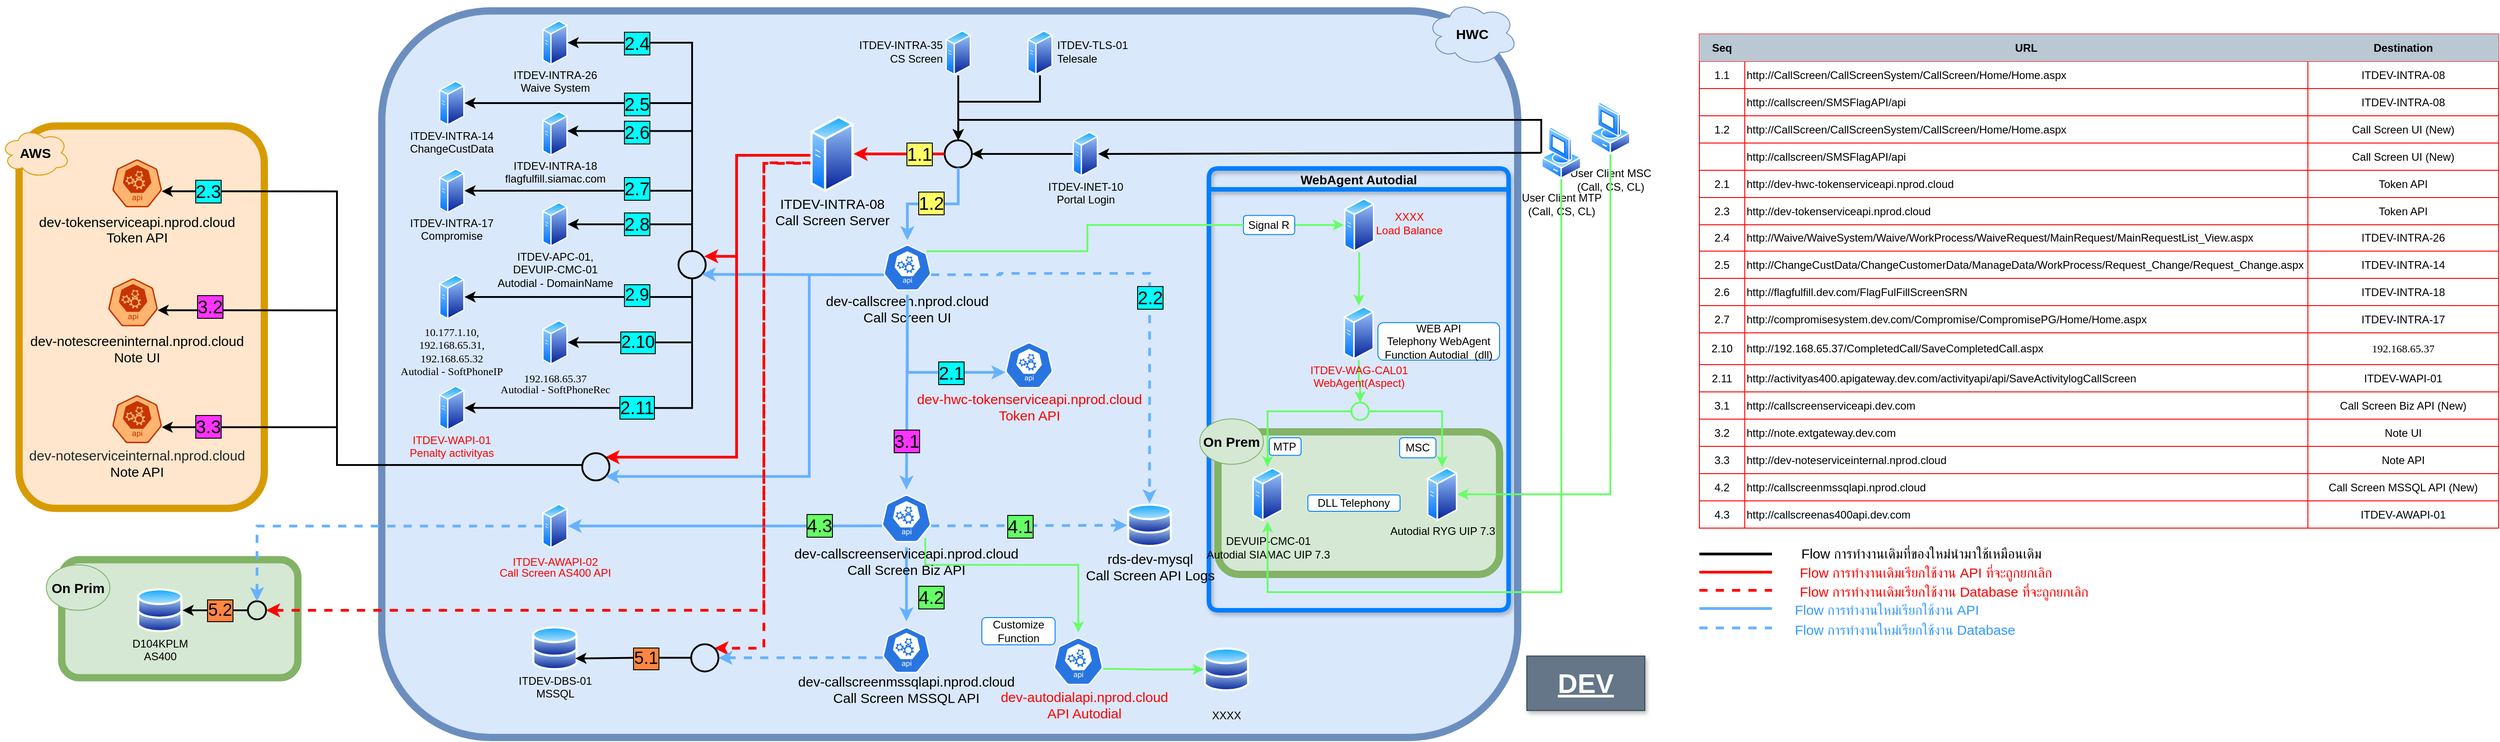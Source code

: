 <mxfile version="14.5.1" type="device"><diagram name="(DEV)Infra_CallScreen" id="f3mASjxH9yj2w78vpPrN"><mxGraphModel dx="2667" dy="856" grid="1" gridSize="10" guides="1" tooltips="1" connect="1" arrows="1" fold="1" page="1" pageScale="1" pageWidth="1169" pageHeight="827" math="0" shadow="0"><root><mxCell id="WpGF7N4g9aKCiss0-urD-0"/><mxCell id="WpGF7N4g9aKCiss0-urD-1" parent="WpGF7N4g9aKCiss0-urD-0"/><mxCell id="WpGF7N4g9aKCiss0-urD-2" value="" style="rounded=1;whiteSpace=wrap;html=1;strokeWidth=8;fillColor=#dae8fc;strokeColor=#6c8ebf;fontFamily=Helvetica;" parent="WpGF7N4g9aKCiss0-urD-1" vertex="1"><mxGeometry x="149.3" y="20" width="1250.7" height="800" as="geometry"/></mxCell><mxCell id="WpGF7N4g9aKCiss0-urD-3" style="edgeStyle=orthogonalEdgeStyle;rounded=0;orthogonalLoop=1;jettySize=auto;html=1;startArrow=none;startFill=0;strokeWidth=2;fontSize=10;exitX=0.5;exitY=0;exitDx=0;exitDy=0;elbow=vertical;entryX=0.98;entryY=0.446;entryDx=0;entryDy=0;entryPerimeter=0;fontFamily=Helvetica;" parent="WpGF7N4g9aKCiss0-urD-1" source="WpGF7N4g9aKCiss0-urD-9" target="WpGF7N4g9aKCiss0-urD-10" edge="1"><mxGeometry relative="1" as="geometry"><mxPoint x="581" y="388" as="sourcePoint"/><mxPoint x="445" y="170.005" as="targetPoint"/></mxGeometry></mxCell><mxCell id="WpGF7N4g9aKCiss0-urD-4" value="2.6" style="edgeLabel;html=1;align=center;verticalAlign=middle;resizable=0;points=[];fontSize=20;fontColor=#000000;labelBorderColor=#000000;labelBackgroundColor=#00FFFF;fontFamily=Helvetica;" parent="WpGF7N4g9aKCiss0-urD-3" vertex="1" connectable="0"><mxGeometry x="0.388" y="-1" relative="1" as="geometry"><mxPoint x="-6" y="1" as="offset"/></mxGeometry></mxCell><mxCell id="WpGF7N4g9aKCiss0-urD-5" style="edgeStyle=elbowEdgeStyle;rounded=0;orthogonalLoop=1;jettySize=auto;html=1;entryX=1;entryY=0.5;entryDx=0;entryDy=0;labelBackgroundColor=#33FF33;fontFamily=Helvetica;fontSize=19;fontColor=#000000;strokeColor=#000000;strokeWidth=2;exitX=0.5;exitY=1;exitDx=0;exitDy=0;" parent="WpGF7N4g9aKCiss0-urD-1" source="WpGF7N4g9aKCiss0-urD-9" target="WpGF7N4g9aKCiss0-urD-167" edge="1"><mxGeometry relative="1" as="geometry"><Array as="points"><mxPoint x="491" y="335"/><mxPoint x="460" y="325"/><mxPoint x="440" y="325"/><mxPoint x="380" y="325"/><mxPoint x="491" y="350"/></Array></mxGeometry></mxCell><mxCell id="WpGF7N4g9aKCiss0-urD-6" value="2.9" style="edgeLabel;html=1;align=center;verticalAlign=middle;resizable=0;points=[];fontSize=19;fontFamily=Helvetica;fontColor=#000000;labelBackgroundColor=#00FFFF;labelBorderColor=#000000;" parent="WpGF7N4g9aKCiss0-urD-5" vertex="1" connectable="0"><mxGeometry x="-0.212" y="-2" relative="1" as="geometry"><mxPoint x="25" as="offset"/></mxGeometry></mxCell><mxCell id="WpGF7N4g9aKCiss0-urD-7" style="edgeStyle=elbowEdgeStyle;rounded=0;orthogonalLoop=1;jettySize=auto;html=1;entryX=1;entryY=0.5;entryDx=0;entryDy=0;labelBackgroundColor=#33FF33;fontFamily=Helvetica;fontSize=19;fontColor=#000000;strokeColor=#000000;strokeWidth=2;" parent="WpGF7N4g9aKCiss0-urD-1" source="WpGF7N4g9aKCiss0-urD-9" target="WpGF7N4g9aKCiss0-urD-168" edge="1"><mxGeometry relative="1" as="geometry"><Array as="points"><mxPoint x="491" y="370"/></Array></mxGeometry></mxCell><mxCell id="WpGF7N4g9aKCiss0-urD-8" value="2.10" style="edgeLabel;html=1;align=center;verticalAlign=middle;resizable=0;points=[];fontSize=19;fontFamily=Helvetica;fontColor=#000000;labelBackgroundColor=#00FFFF;labelBorderColor=#000000;" parent="WpGF7N4g9aKCiss0-urD-7" vertex="1" connectable="0"><mxGeometry x="0.35" y="-2" relative="1" as="geometry"><mxPoint x="9" y="2" as="offset"/></mxGeometry></mxCell><mxCell id="WpGF7N4g9aKCiss0-urD-9" value="" style="ellipse;whiteSpace=wrap;html=1;labelBackgroundColor=none;aspect=fixed;strokeWidth=2;fillColor=none;fontFamily=Helvetica;" parent="WpGF7N4g9aKCiss0-urD-1" vertex="1"><mxGeometry x="476" y="284.51" width="30" height="30" as="geometry"/></mxCell><mxCell id="WpGF7N4g9aKCiss0-urD-10" value="&lt;font style=&quot;font-size: 12px&quot;&gt;ITDEV-INTRA-18&lt;br style=&quot;font-size: 12px&quot;&gt;flagfulfill.siamac.com&lt;/font&gt;" style="aspect=fixed;perimeter=ellipsePerimeter;html=1;align=center;shadow=0;dashed=0;spacingTop=-3;image;image=img/lib/active_directory/generic_server.svg;strokeColor=#3333FF;strokeWidth=2;fillColor=none;gradientColor=#ffffff;fontSize=12;fontFamily=Helvetica;labelBackgroundColor=none;" parent="WpGF7N4g9aKCiss0-urD-1" vertex="1"><mxGeometry x="326" y="130" width="28" height="50" as="geometry"/></mxCell><mxCell id="WpGF7N4g9aKCiss0-urD-11" value="ITDEV-APC-01,&lt;br style=&quot;font-size: 12px&quot;&gt;DEVUIP-CMC-01&lt;br style=&quot;font-size: 12px&quot;&gt;Autodial - DomainName" style="aspect=fixed;perimeter=ellipsePerimeter;html=1;align=center;shadow=0;dashed=0;spacingTop=-3;image;image=img/lib/active_directory/generic_server.svg;strokeColor=#3333FF;strokeWidth=2;fillColor=none;gradientColor=#ffffff;fontSize=12;fontFamily=Helvetica;labelBackgroundColor=none;" parent="WpGF7N4g9aKCiss0-urD-1" vertex="1"><mxGeometry x="326" y="230" width="28" height="50" as="geometry"/></mxCell><mxCell id="WpGF7N4g9aKCiss0-urD-12" value="" style="endArrow=none;startArrow=classic;html=1;rounded=0;strokeWidth=2;endFill=0;entryX=0;entryY=0.5;entryDx=0;entryDy=0;fontFamily=Helvetica;" parent="WpGF7N4g9aKCiss0-urD-1" source="WpGF7N4g9aKCiss0-urD-17" target="WpGF7N4g9aKCiss0-urD-71" edge="1"><mxGeometry width="50" height="50" relative="1" as="geometry"><mxPoint x="860" y="188" as="sourcePoint"/><mxPoint x="734" y="114" as="targetPoint"/></mxGeometry></mxCell><mxCell id="WpGF7N4g9aKCiss0-urD-13" value="" style="endArrow=classic;html=1;entryX=1;entryY=0.5;entryDx=0;entryDy=0;rounded=0;strokeWidth=2;exitX=0.5;exitY=0;exitDx=0;exitDy=0;fontFamily=Helvetica;edgeStyle=orthogonalEdgeStyle;" parent="WpGF7N4g9aKCiss0-urD-1" source="WpGF7N4g9aKCiss0-urD-9" target="WpGF7N4g9aKCiss0-urD-11" edge="1"><mxGeometry width="50" height="50" relative="1" as="geometry"><mxPoint x="587" y="306" as="sourcePoint"/><mxPoint x="536" y="473" as="targetPoint"/><Array as="points"><mxPoint x="491" y="255"/></Array></mxGeometry></mxCell><mxCell id="WpGF7N4g9aKCiss0-urD-14" value="2.8" style="edgeLabel;html=1;align=center;verticalAlign=middle;resizable=0;points=[];fontSize=20;fontColor=#000000;labelBackgroundColor=#00FFFF;labelBorderColor=#000000;fontFamily=Helvetica;" parent="WpGF7N4g9aKCiss0-urD-13" vertex="1" connectable="0"><mxGeometry x="-0.205" y="1" relative="1" as="geometry"><mxPoint x="-25" y="-2" as="offset"/></mxGeometry></mxCell><mxCell id="WpGF7N4g9aKCiss0-urD-15" value="" style="endArrow=classic;html=1;strokeColor=#66B2FF;entryX=1;entryY=1;entryDx=0;entryDy=0;rounded=0;strokeWidth=3;exitX=0.005;exitY=0.63;exitDx=0;exitDy=0;exitPerimeter=0;fontFamily=Helvetica;" parent="WpGF7N4g9aKCiss0-urD-1" source="WpGF7N4g9aKCiss0-urD-84" target="WpGF7N4g9aKCiss0-urD-9" edge="1"><mxGeometry width="50" height="50" relative="1" as="geometry"><mxPoint x="670.002" y="455.425" as="sourcePoint"/><mxPoint x="800" y="408" as="targetPoint"/></mxGeometry></mxCell><mxCell id="WpGF7N4g9aKCiss0-urD-16" style="edgeStyle=orthogonalEdgeStyle;rounded=0;orthogonalLoop=1;jettySize=auto;html=1;entryX=1;entryY=0.5;entryDx=0;entryDy=0;labelBackgroundColor=#FF33FF;fontSize=13;strokeWidth=2;fontFamily=Helvetica;" parent="WpGF7N4g9aKCiss0-urD-1" source="WpGF7N4g9aKCiss0-urD-17" target="WpGF7N4g9aKCiss0-urD-18" edge="1"><mxGeometry relative="1" as="geometry"/></mxCell><mxCell id="WpGF7N4g9aKCiss0-urD-18" value="" style="ellipse;whiteSpace=wrap;html=1;labelBackgroundColor=none;aspect=fixed;strokeWidth=2;fillColor=none;fontFamily=Helvetica;" parent="WpGF7N4g9aKCiss0-urD-1" vertex="1"><mxGeometry x="769.04" y="162.5" width="30" height="30" as="geometry"/></mxCell><mxCell id="WpGF7N4g9aKCiss0-urD-19" value="" style="endArrow=none;startArrow=classic;html=1;rounded=0;strokeWidth=3;endFill=0;entryX=0;entryY=0.5;entryDx=0;entryDy=0;exitX=1;exitY=0.5;exitDx=0;exitDy=0;strokeColor=#FF0000;fontFamily=Helvetica;edgeStyle=orthogonalEdgeStyle;" parent="WpGF7N4g9aKCiss0-urD-1" source="WpGF7N4g9aKCiss0-urD-78" target="WpGF7N4g9aKCiss0-urD-18" edge="1"><mxGeometry width="50" height="50" relative="1" as="geometry"><mxPoint x="734.0" y="145.055" as="sourcePoint"/><mxPoint x="1070.0" y="246.035" as="targetPoint"/></mxGeometry></mxCell><mxCell id="WpGF7N4g9aKCiss0-urD-20" value="1.1" style="edgeLabel;html=1;align=center;verticalAlign=middle;resizable=0;points=[];fontSize=20;labelBackgroundColor=#FFFF66;labelBorderColor=#000000;fontFamily=Helvetica;" parent="WpGF7N4g9aKCiss0-urD-19" vertex="1" connectable="0"><mxGeometry x="0.165" y="1" relative="1" as="geometry"><mxPoint x="13" as="offset"/></mxGeometry></mxCell><mxCell id="WpGF7N4g9aKCiss0-urD-21" value="" style="endArrow=classic;html=1;strokeWidth=2;entryX=0.5;entryY=0;entryDx=0;entryDy=0;exitX=0;exitY=0.5;exitDx=0;exitDy=0;edgeStyle=elbowEdgeStyle;elbow=vertical;rounded=0;fontFamily=Helvetica;" parent="WpGF7N4g9aKCiss0-urD-1" source="WpGF7N4g9aKCiss0-urD-71" target="WpGF7N4g9aKCiss0-urD-18" edge="1"><mxGeometry width="50" height="50" relative="1" as="geometry"><mxPoint x="910" y="338" as="sourcePoint"/><mxPoint x="960" y="288" as="targetPoint"/><Array as="points"><mxPoint x="930" y="140"/><mxPoint x="920" y="160"/><mxPoint x="890" y="150"/><mxPoint x="940" y="160"/><mxPoint x="960" y="150"/><mxPoint x="960" y="125"/><mxPoint x="1000" y="138"/><mxPoint x="960" y="278"/><mxPoint x="970" y="288"/><mxPoint x="910" y="298"/></Array></mxGeometry></mxCell><mxCell id="WpGF7N4g9aKCiss0-urD-22" value="&lt;font style=&quot;font-size: 12px&quot;&gt;&lt;font style=&quot;font-size: 12px&quot;&gt;ITDEV-DBS-01&lt;br style=&quot;font-size: 12px&quot;&gt;MSSQL&lt;/font&gt;&lt;br style=&quot;font-size: 12px&quot;&gt;&lt;/font&gt;" style="aspect=fixed;perimeter=ellipsePerimeter;html=1;align=center;shadow=0;dashed=0;spacingTop=-3;image;image=img/lib/active_directory/databases.svg;fontSize=12;fontFamily=Helvetica;labelPosition=center;verticalLabelPosition=bottom;verticalAlign=top;labelBackgroundColor=none;" parent="WpGF7N4g9aKCiss0-urD-1" vertex="1"><mxGeometry x="315" y="696.32" width="50" height="51" as="geometry"/></mxCell><mxCell id="WpGF7N4g9aKCiss0-urD-23" value="" style="endArrow=classic;html=1;strokeWidth=3;entryX=1;entryY=0;entryDx=0;entryDy=0;exitX=0.004;exitY=0.614;exitDx=0;exitDy=0;edgeStyle=elbowEdgeStyle;rounded=0;dashed=1;exitPerimeter=0;strokeColor=#FF0000;fontFamily=Helvetica;" parent="WpGF7N4g9aKCiss0-urD-1" source="WpGF7N4g9aKCiss0-urD-78" target="WpGF7N4g9aKCiss0-urD-82" edge="1"><mxGeometry width="50" height="50" relative="1" as="geometry"><mxPoint x="560" y="-27" as="sourcePoint"/><mxPoint x="610" y="-77" as="targetPoint"/><Array as="points"><mxPoint x="570" y="460"/><mxPoint x="546" y="300"/><mxPoint x="560" y="450"/><mxPoint x="510" y="360"/><mxPoint x="450" y="340"/><mxPoint x="450" y="400"/><mxPoint x="440" y="240"/><mxPoint x="450" y="330"/><mxPoint x="460" y="400"/><mxPoint x="460" y="360"/><mxPoint x="450" y="330"/><mxPoint x="460" y="340"/><mxPoint x="470" y="430"/></Array></mxGeometry></mxCell><mxCell id="WpGF7N4g9aKCiss0-urD-24" value="&lt;span style=&quot;font-size: 12px&quot;&gt;ITDEV-TLS-01&lt;/span&gt;&lt;br style=&quot;font-size: 12px&quot;&gt;&lt;span style=&quot;font-size: 12px&quot;&gt;Telesale&lt;/span&gt;" style="aspect=fixed;perimeter=ellipsePerimeter;html=1;align=left;shadow=0;dashed=0;spacingTop=-3;image;image=img/lib/active_directory/generic_server.svg;strokeColor=#3333FF;strokeWidth=2;fillColor=none;gradientColor=#ffffff;fontSize=12;fontFamily=Helvetica;labelPosition=right;verticalLabelPosition=middle;verticalAlign=middle;spacingLeft=3;labelBackgroundColor=none;" parent="WpGF7N4g9aKCiss0-urD-1" vertex="1"><mxGeometry x="860" y="41" width="28" height="50" as="geometry"/></mxCell><mxCell id="WpGF7N4g9aKCiss0-urD-25" value="&lt;span style=&quot;font-size: 12px&quot;&gt;ITDEV-INTRA-35&lt;br style=&quot;font-size: 12px&quot;&gt;CS Screen&lt;br style=&quot;font-size: 12px&quot;&gt;&lt;/span&gt;" style="aspect=fixed;perimeter=ellipsePerimeter;html=1;align=right;shadow=0;dashed=0;spacingTop=-3;image;image=img/lib/active_directory/generic_server.svg;strokeColor=#3333FF;strokeWidth=2;fillColor=none;gradientColor=#ffffff;fontSize=12;fontFamily=Helvetica;labelPosition=left;verticalLabelPosition=middle;verticalAlign=middle;spacingLeft=0;spacingRight=2;labelBackgroundColor=none;" parent="WpGF7N4g9aKCiss0-urD-1" vertex="1"><mxGeometry x="770.03" y="41" width="28" height="50" as="geometry"/></mxCell><mxCell id="WpGF7N4g9aKCiss0-urD-26" value="" style="endArrow=none;html=1;strokeColor=#000000;strokeWidth=2;startArrow=classic;startFill=1;endFill=0;rounded=0;entryX=0.5;entryY=1;entryDx=0;entryDy=0;exitX=0.5;exitY=0;exitDx=0;exitDy=0;edgeStyle=orthogonalEdgeStyle;fontFamily=Helvetica;" parent="WpGF7N4g9aKCiss0-urD-1" source="WpGF7N4g9aKCiss0-urD-18" target="WpGF7N4g9aKCiss0-urD-24" edge="1"><mxGeometry width="50" height="50" relative="1" as="geometry"><mxPoint x="680" y="-48" as="sourcePoint"/><mxPoint x="820" y="129" as="targetPoint"/><Array as="points"><mxPoint x="784" y="120"/><mxPoint x="874" y="120"/></Array></mxGeometry></mxCell><mxCell id="WpGF7N4g9aKCiss0-urD-27" value="" style="endArrow=none;html=1;strokeColor=#000000;strokeWidth=2;entryX=0.5;entryY=1;entryDx=0;entryDy=0;startArrow=classic;startFill=1;endFill=0;rounded=0;fontFamily=Helvetica;exitX=0.5;exitY=0;exitDx=0;exitDy=0;" parent="WpGF7N4g9aKCiss0-urD-1" source="WpGF7N4g9aKCiss0-urD-18" target="WpGF7N4g9aKCiss0-urD-25" edge="1"><mxGeometry width="50" height="50" relative="1" as="geometry"><mxPoint x="463" y="199" as="sourcePoint"/><mxPoint x="730" y="-98" as="targetPoint"/></mxGeometry></mxCell><mxCell id="WpGF7N4g9aKCiss0-urD-28" value="ITDEV-WAPI-01&lt;br style=&quot;font-size: 12px&quot;&gt;Penalty activityas" style="aspect=fixed;perimeter=ellipsePerimeter;html=1;align=center;shadow=0;dashed=0;spacingTop=-3;image;image=img/lib/active_directory/generic_server.svg;strokeColor=#3333FF;strokeWidth=2;fillColor=none;gradientColor=#ffffff;fontSize=12;fontFamily=Helvetica;labelBackgroundColor=none;fontColor=#FF0000;" parent="WpGF7N4g9aKCiss0-urD-1" vertex="1"><mxGeometry x="212.4" y="432.16" width="28" height="50" as="geometry"/></mxCell><mxCell id="WpGF7N4g9aKCiss0-urD-29" value="&lt;font style=&quot;font-size: 12px&quot;&gt;ITDEV-INTRA-26&lt;br style=&quot;font-size: 12px&quot;&gt;Waive System&lt;/font&gt;" style="aspect=fixed;perimeter=ellipsePerimeter;html=1;align=center;shadow=0;dashed=0;spacingTop=-3;image;image=img/lib/active_directory/generic_server.svg;strokeColor=#3333FF;strokeWidth=2;fillColor=none;gradientColor=#ffffff;fontSize=12;labelBackgroundColor=none;fontFamily=Helvetica;" parent="WpGF7N4g9aKCiss0-urD-1" vertex="1"><mxGeometry x="326" y="30" width="28" height="50" as="geometry"/></mxCell><mxCell id="WpGF7N4g9aKCiss0-urD-30" value="ITDEV-INTRA-14&lt;br style=&quot;font-size: 12px&quot;&gt;ChangeCustData" style="aspect=fixed;perimeter=ellipsePerimeter;html=1;align=center;shadow=0;dashed=0;spacingTop=-3;image;image=img/lib/active_directory/generic_server.svg;strokeColor=#3333FF;strokeWidth=2;fillColor=none;gradientColor=#ffffff;fontSize=12;fontFamily=Helvetica;labelBackgroundColor=none;" parent="WpGF7N4g9aKCiss0-urD-1" vertex="1"><mxGeometry x="212.4" y="96.5" width="28" height="50" as="geometry"/></mxCell><mxCell id="WpGF7N4g9aKCiss0-urD-31" value="" style="endArrow=classic;html=1;strokeColor=#000000;strokeWidth=2;entryX=1;entryY=0.5;entryDx=0;entryDy=0;rounded=0;edgeStyle=orthogonalEdgeStyle;exitX=0.5;exitY=1;exitDx=0;exitDy=0;fontFamily=Helvetica;" parent="WpGF7N4g9aKCiss0-urD-1" source="WpGF7N4g9aKCiss0-urD-9" target="WpGF7N4g9aKCiss0-urD-28" edge="1"><mxGeometry width="50" height="50" relative="1" as="geometry"><mxPoint x="591" y="270" as="sourcePoint"/><mxPoint x="546" y="-137" as="targetPoint"/><Array as="points"><mxPoint x="491" y="457"/></Array></mxGeometry></mxCell><mxCell id="WpGF7N4g9aKCiss0-urD-32" value="2.11" style="edgeLabel;html=1;align=center;verticalAlign=middle;resizable=0;points=[];fontSize=20;fontColor=#000000;labelBackgroundColor=#00FFFF;labelBorderColor=#000000;fontFamily=Helvetica;" parent="WpGF7N4g9aKCiss0-urD-31" vertex="1" connectable="0"><mxGeometry x="-0.498" y="-1" relative="1" as="geometry"><mxPoint x="-60" y="43" as="offset"/></mxGeometry></mxCell><mxCell id="WpGF7N4g9aKCiss0-urD-33" value="" style="endArrow=classic;html=1;strokeColor=#000000;strokeWidth=2;entryX=1;entryY=0.5;entryDx=0;entryDy=0;exitX=0.5;exitY=0;exitDx=0;exitDy=0;edgeStyle=orthogonalEdgeStyle;rounded=0;fontFamily=Helvetica;" parent="WpGF7N4g9aKCiss0-urD-1" source="WpGF7N4g9aKCiss0-urD-9" target="WpGF7N4g9aKCiss0-urD-29" edge="1"><mxGeometry width="50" height="50" relative="1" as="geometry"><mxPoint x="526" y="-87" as="sourcePoint"/><mxPoint x="576" y="-137" as="targetPoint"/></mxGeometry></mxCell><mxCell id="WpGF7N4g9aKCiss0-urD-34" value="2.4" style="edgeLabel;html=1;align=center;verticalAlign=middle;resizable=0;points=[];fontSize=20;fontColor=#000000;labelBackgroundColor=#00FFFF;labelBorderColor=#000000;fontFamily=Helvetica;" parent="WpGF7N4g9aKCiss0-urD-33" vertex="1" connectable="0"><mxGeometry x="0.594" y="-1" relative="1" as="geometry"><mxPoint x="1" y="1" as="offset"/></mxGeometry></mxCell><mxCell id="WpGF7N4g9aKCiss0-urD-35" value="" style="endArrow=classic;html=1;strokeColor=#000000;strokeWidth=2;entryX=1;entryY=0.5;entryDx=0;entryDy=0;exitX=0.5;exitY=0;exitDx=0;exitDy=0;edgeStyle=orthogonalEdgeStyle;rounded=0;fontFamily=Helvetica;" parent="WpGF7N4g9aKCiss0-urD-1" source="WpGF7N4g9aKCiss0-urD-9" target="WpGF7N4g9aKCiss0-urD-30" edge="1"><mxGeometry width="50" height="50" relative="1" as="geometry"><mxPoint x="526" y="-87" as="sourcePoint"/><mxPoint x="576" y="-137" as="targetPoint"/></mxGeometry></mxCell><mxCell id="WpGF7N4g9aKCiss0-urD-36" value="2.5" style="edgeLabel;html=1;align=center;verticalAlign=middle;resizable=0;points=[];fontSize=20;fontColor=#000000;labelBackgroundColor=#00FFFF;labelBorderColor=#000000;fontFamily=Helvetica;" parent="WpGF7N4g9aKCiss0-urD-35" vertex="1" connectable="0"><mxGeometry x="0.021" y="1" relative="1" as="geometry"><mxPoint x="-13" y="-1" as="offset"/></mxGeometry></mxCell><mxCell id="WpGF7N4g9aKCiss0-urD-37" value="&lt;font style=&quot;font-size: 12px&quot;&gt;ITDEV-INTRA-17&lt;br style=&quot;font-size: 12px&quot;&gt;Compromise&lt;/font&gt;" style="aspect=fixed;perimeter=ellipsePerimeter;html=1;align=center;shadow=0;dashed=0;spacingTop=-3;image;image=img/lib/active_directory/generic_server.svg;strokeColor=#3333FF;strokeWidth=2;fillColor=none;gradientColor=#ffffff;fontSize=12;fontFamily=Helvetica;labelBackgroundColor=none;" parent="WpGF7N4g9aKCiss0-urD-1" vertex="1"><mxGeometry x="212.4" y="193" width="28" height="50" as="geometry"/></mxCell><mxCell id="WpGF7N4g9aKCiss0-urD-38" value="" style="endArrow=classic;html=1;strokeWidth=2;exitX=0.5;exitY=0;exitDx=0;exitDy=0;entryX=1;entryY=0.5;entryDx=0;entryDy=0;rounded=0;edgeStyle=orthogonalEdgeStyle;fontFamily=Helvetica;" parent="WpGF7N4g9aKCiss0-urD-1" source="WpGF7N4g9aKCiss0-urD-9" target="WpGF7N4g9aKCiss0-urD-37" edge="1"><mxGeometry width="50" height="50" relative="1" as="geometry"><mxPoint x="587.125" y="307.0" as="sourcePoint"/><mxPoint x="309.6" y="543.71" as="targetPoint"/></mxGeometry></mxCell><mxCell id="WpGF7N4g9aKCiss0-urD-39" value="2.7" style="edgeLabel;html=1;align=center;verticalAlign=middle;resizable=0;points=[];fontSize=20;fontColor=#000000;labelBackgroundColor=#00FFFF;labelBorderColor=#000000;fontFamily=Helvetica;" parent="WpGF7N4g9aKCiss0-urD-38" vertex="1" connectable="0"><mxGeometry x="-0.389" y="-1" relative="1" as="geometry"><mxPoint x="-31" y="-2" as="offset"/></mxGeometry></mxCell><mxCell id="WpGF7N4g9aKCiss0-urD-40" value="" style="endArrow=none;startArrow=classic;html=1;entryX=0;entryY=0.5;entryDx=0;entryDy=0;rounded=0;strokeWidth=3;endFill=0;exitX=0.944;exitY=0.19;exitDx=0;exitDy=0;edgeStyle=orthogonalEdgeStyle;strokeColor=#FF0000;fontFamily=Helvetica;exitPerimeter=0;" parent="WpGF7N4g9aKCiss0-urD-1" source="WpGF7N4g9aKCiss0-urD-9" target="WpGF7N4g9aKCiss0-urD-78" edge="1"><mxGeometry width="50" height="50" relative="1" as="geometry"><mxPoint x="469.632" y="299.118" as="sourcePoint"/><mxPoint x="548.09" y="174.52" as="targetPoint"/><Array as="points"><mxPoint x="540" y="290"/><mxPoint x="540" y="179"/></Array></mxGeometry></mxCell><mxCell id="WpGF7N4g9aKCiss0-urD-41" value="" style="edgeStyle=orthogonalEdgeStyle;rounded=0;orthogonalLoop=1;jettySize=auto;html=1;startArrow=classic;startFill=1;endArrow=none;endFill=0;strokeColor=#66B2FF;strokeWidth=3;fontFamily=Helvetica;fontSize=15;entryX=0.5;entryY=1;entryDx=0;entryDy=0;exitX=0.5;exitY=0;exitDx=0;exitDy=0;exitPerimeter=0;" parent="WpGF7N4g9aKCiss0-urD-1" source="WpGF7N4g9aKCiss0-urD-84" target="WpGF7N4g9aKCiss0-urD-18" edge="1"><mxGeometry relative="1" as="geometry"><mxPoint x="820.998" y="346.05" as="targetPoint"/></mxGeometry></mxCell><mxCell id="WpGF7N4g9aKCiss0-urD-42" value="1.2" style="edgeLabel;html=1;align=center;verticalAlign=middle;resizable=0;points=[];fontSize=20;fontColor=#000000;labelBackgroundColor=#FFFF66;labelBorderColor=#000000;fontFamily=Helvetica;" parent="WpGF7N4g9aKCiss0-urD-41" vertex="1" connectable="0"><mxGeometry x="0.218" y="1" relative="1" as="geometry"><mxPoint x="-17" y="-1" as="offset"/></mxGeometry></mxCell><mxCell id="WpGF7N4g9aKCiss0-urD-43" value="" style="endArrow=classic;html=1;strokeColor=#66B2FF;strokeWidth=3;fontFamily=Helvetica;fontSize=15;exitX=0.005;exitY=0.63;exitDx=0;exitDy=0;exitPerimeter=0;dashed=1;elbow=vertical;rounded=0;entryX=1;entryY=0.5;entryDx=0;entryDy=0;startArrow=none;" parent="WpGF7N4g9aKCiss0-urD-1" source="WpGF7N4g9aKCiss0-urD-52" target="WpGF7N4g9aKCiss0-urD-82" edge="1"><mxGeometry width="50" height="50" relative="1" as="geometry"><mxPoint x="640" y="720" as="sourcePoint"/><mxPoint x="690" y="670" as="targetPoint"/></mxGeometry></mxCell><mxCell id="WpGF7N4g9aKCiss0-urD-44" value="4.2" style="edgeStyle=orthogonalEdgeStyle;rounded=0;orthogonalLoop=1;jettySize=auto;html=1;startArrow=none;startFill=0;endArrow=classic;endFill=1;strokeColor=#66B2FF;strokeWidth=3;fontFamily=Helvetica;fontSize=20;exitX=0.5;exitY=1;exitDx=0;exitDy=0;exitPerimeter=0;entryX=0.5;entryY=0;entryDx=0;entryDy=0;entryPerimeter=0;labelBackgroundColor=#66FF66;labelBorderColor=#000000;" parent="WpGF7N4g9aKCiss0-urD-1" source="WpGF7N4g9aKCiss0-urD-47" target="WpGF7N4g9aKCiss0-urD-52" edge="1"><mxGeometry as="geometry"><mxPoint x="809.789" y="572.765" as="targetPoint"/><mxPoint x="27" y="14" as="offset"/></mxGeometry></mxCell><mxCell id="WpGF7N4g9aKCiss0-urD-49" value="&lt;p style=&quot;line-height: 100% ; font-size: 12px&quot;&gt;ITDEV-AWAPI-02&lt;br style=&quot;font-size: 12px&quot;&gt;Call Screen AS400 API&lt;/p&gt;" style="aspect=fixed;perimeter=ellipsePerimeter;html=1;align=center;shadow=0;dashed=0;spacingTop=-10;image;image=img/lib/active_directory/generic_server.svg;strokeColor=#3333FF;strokeWidth=2;fillColor=none;gradientColor=#ffffff;fontSize=12;sketch=0;fontFamily=Helvetica;verticalAlign=top;labelBackgroundColor=none;fontColor=#FF0000;" parent="WpGF7N4g9aKCiss0-urD-1" vertex="1"><mxGeometry x="326" y="562.19" width="28" height="50" as="geometry"/></mxCell><mxCell id="WpGF7N4g9aKCiss0-urD-50" value="" style="group;fontFamily=Helvetica;" parent="WpGF7N4g9aKCiss0-urD-1" vertex="1" connectable="0"><mxGeometry x="690.161" y="692.06" width="73.75" height="90" as="geometry"/></mxCell><mxCell id="WpGF7N4g9aKCiss0-urD-51" value="dev-callscreenmssqlapi.nprod.cloud&lt;br&gt;Call Screen MSSQL API" style="text;html=1;strokeColor=none;fillColor=none;align=center;verticalAlign=middle;whiteSpace=wrap;rounded=0;fontSize=15;fontFamily=Helvetica;spacingTop=-3;" parent="WpGF7N4g9aKCiss0-urD-50" vertex="1"><mxGeometry x="-95" y="63.53" width="263.75" height="26.47" as="geometry"/></mxCell><mxCell id="WpGF7N4g9aKCiss0-urD-52" value="" style="html=1;dashed=0;whitespace=wrap;fillColor=#2875E2;strokeColor=#ffffff;points=[[0.005,0.63,0],[0.1,0.2,0],[0.9,0.2,0],[0.5,0,0],[0.995,0.63,0],[0.72,0.99,0],[0.5,1,0],[0.28,0.99,0]];shape=mxgraph.kubernetes.icon;prIcon=api;fontSize=10;fontFamily=Helvetica;" parent="WpGF7N4g9aKCiss0-urD-50" vertex="1"><mxGeometry x="10.536" width="52.679" height="63.529" as="geometry"/></mxCell><mxCell id="WpGF7N4g9aKCiss0-urD-53" value="&lt;h1&gt;&lt;span style=&quot;font-size: 30px&quot;&gt;&lt;u&gt;DEV&lt;/u&gt;&lt;/span&gt;&lt;/h1&gt;" style="text;align=center;verticalAlign=middle;rounded=0;labelBackgroundColor=none;fontSize=13;gradientDirection=south;shadow=1;sketch=0;glass=0;whiteSpace=wrap;html=1;fillColor=#647687;strokeColor=#314354;fontColor=#ffffff;fontFamily=Helvetica;" parent="WpGF7N4g9aKCiss0-urD-1" vertex="1"><mxGeometry x="1410" y="730.32" width="130" height="60" as="geometry"/></mxCell><mxCell id="WpGF7N4g9aKCiss0-urD-72" value="" style="edgeStyle=none;rounded=0;orthogonalLoop=1;jettySize=auto;html=1;startArrow=classic;startFill=1;endArrow=none;endFill=0;strokeColor=#66B2FF;strokeWidth=3;fontFamily=Helvetica;fontSize=15;entryX=0.5;entryY=1;entryDx=0;entryDy=0;entryPerimeter=0;exitX=0.5;exitY=0;exitDx=0;exitDy=0;exitPerimeter=0;" parent="WpGF7N4g9aKCiss0-urD-1" source="WpGF7N4g9aKCiss0-urD-47" target="WpGF7N4g9aKCiss0-urD-84" edge="1"><mxGeometry relative="1" as="geometry"><mxPoint x="831" y="250" as="targetPoint"/><mxPoint x="830.998" y="371" as="sourcePoint"/></mxGeometry></mxCell><mxCell id="WpGF7N4g9aKCiss0-urD-73" value="3.1" style="edgeLabel;html=1;align=center;verticalAlign=middle;resizable=0;points=[];fontSize=20;fontColor=#000000;labelBackgroundColor=#FF33FF;labelBorderColor=#000000;fontFamily=Helvetica;" parent="WpGF7N4g9aKCiss0-urD-72" vertex="1" connectable="0"><mxGeometry x="-0.726" relative="1" as="geometry"><mxPoint y="-25" as="offset"/></mxGeometry></mxCell><mxCell id="WpGF7N4g9aKCiss0-urD-74" value="" style="endArrow=classic;html=1;strokeColor=#66B2FF;strokeWidth=3;entryX=0;entryY=0.5;entryDx=0;entryDy=0;exitX=0.995;exitY=0.63;exitDx=0;exitDy=0;exitPerimeter=0;rounded=0;fontFamily=Helvetica;dashed=1;" parent="WpGF7N4g9aKCiss0-urD-1" source="WpGF7N4g9aKCiss0-urD-47" target="WpGF7N4g9aKCiss0-urD-169" edge="1"><mxGeometry x="538.929" y="323" width="52.679" height="50.0" as="geometry"><mxPoint x="857.074" y="409.009" as="sourcePoint"/><mxPoint x="1020.002" y="408.998" as="targetPoint"/></mxGeometry></mxCell><mxCell id="WpGF7N4g9aKCiss0-urD-75" value="4.1" style="edgeLabel;html=1;align=center;verticalAlign=middle;resizable=0;points=[];fontSize=20;fontColor=#000000;labelBackgroundColor=#66FF66;labelBorderColor=#000000;fontFamily=Helvetica;" parent="WpGF7N4g9aKCiss0-urD-74" vertex="1" connectable="0"><mxGeometry relative="1" as="geometry"><mxPoint x="-10" as="offset"/></mxGeometry></mxCell><mxCell id="WpGF7N4g9aKCiss0-urD-81" value="5.1" style="edgeStyle=orthogonalEdgeStyle;rounded=0;orthogonalLoop=1;jettySize=auto;html=1;entryX=1;entryY=0.75;entryDx=0;entryDy=0;fontSize=19;fontColor=#000000;strokeWidth=2;labelBackgroundColor=#FF8640;labelBorderColor=#000000;fontFamily=Helvetica;" parent="WpGF7N4g9aKCiss0-urD-1" source="WpGF7N4g9aKCiss0-urD-82" target="WpGF7N4g9aKCiss0-urD-22" edge="1"><mxGeometry x="-0.22" y="1" relative="1" as="geometry"><mxPoint as="offset"/></mxGeometry></mxCell><mxCell id="WpGF7N4g9aKCiss0-urD-82" value="" style="ellipse;whiteSpace=wrap;html=1;labelBackgroundColor=none;aspect=fixed;strokeWidth=2;fillColor=none;fontFamily=Helvetica;" parent="WpGF7N4g9aKCiss0-urD-1" vertex="1"><mxGeometry x="490" y="717.32" width="30" height="30" as="geometry"/></mxCell><mxCell id="WpGF7N4g9aKCiss0-urD-83" value="" style="group;fontFamily=Helvetica;fontSize=10;spacingTop=-3;labelBackgroundColor=none;" parent="WpGF7N4g9aKCiss0-urD-1" vertex="1" connectable="0"><mxGeometry x="690.163" y="272.51" width="210" height="90.0" as="geometry"/></mxCell><mxCell id="WpGF7N4g9aKCiss0-urD-84" value="" style="html=1;dashed=0;whitespace=wrap;fillColor=#2875E2;strokeColor=#ffffff;points=[[0.005,0.63,0],[0.1,0.2,0],[0.9,0.2,0],[0.5,0,0],[0.995,0.63,0],[0.72,0.99,0],[0.5,1,0],[0.28,0.99,0]];shape=mxgraph.kubernetes.icon;prIcon=api;fontSize=10;fontFamily=Helvetica;" parent="WpGF7N4g9aKCiss0-urD-83" vertex="1"><mxGeometry x="11.536" width="52.679" height="60.332" as="geometry"/></mxCell><mxCell id="WpGF7N4g9aKCiss0-urD-85" value="&lt;font style=&quot;font-size: 15px&quot;&gt;dev-callscreen.nprod.cloud&lt;br&gt;Call Screen UI&lt;br&gt;&lt;/font&gt;" style="text;html=1;strokeColor=none;fillColor=none;align=center;verticalAlign=middle;whiteSpace=wrap;rounded=0;fontSize=15;fontFamily=Helvetica;spacingTop=-3;" parent="WpGF7N4g9aKCiss0-urD-83" vertex="1"><mxGeometry x="-67.12" y="64.86" width="210" height="25.14" as="geometry"/></mxCell><mxCell id="WpGF7N4g9aKCiss0-urD-86" value="" style="endArrow=classic;html=1;strokeColor=#66B2FF;strokeWidth=3;entryX=0.5;entryY=0;entryDx=0;entryDy=0;exitX=0.995;exitY=0.63;exitDx=0;exitDy=0;exitPerimeter=0;edgeStyle=orthogonalEdgeStyle;rounded=0;fontFamily=Helvetica;dashed=1;" parent="WpGF7N4g9aKCiss0-urD-1" source="WpGF7N4g9aKCiss0-urD-84" target="WpGF7N4g9aKCiss0-urD-169" edge="1"><mxGeometry x="528.929" y="313" width="52.679" height="50.0" as="geometry"><mxPoint x="823.929" y="515" as="sourcePoint"/><mxPoint x="910.932" y="455.425" as="targetPoint"/><Array as="points"><mxPoint x="830" y="309"/><mxPoint x="995" y="309"/></Array></mxGeometry></mxCell><mxCell id="WpGF7N4g9aKCiss0-urD-87" value="2.2" style="edgeLabel;html=1;align=center;verticalAlign=middle;resizable=0;points=[];fontSize=20;fontColor=#000000;labelBackgroundColor=#00FFFF;labelBorderColor=#000000;fontFamily=Helvetica;" parent="WpGF7N4g9aKCiss0-urD-86" vertex="1" connectable="0"><mxGeometry relative="1" as="geometry"><mxPoint y="20" as="offset"/></mxGeometry></mxCell><mxCell id="WpGF7N4g9aKCiss0-urD-88" value="" style="rounded=0;orthogonalLoop=1;jettySize=auto;html=1;startArrow=none;startFill=0;endArrow=classic;endFill=1;strokeColor=#66B2FF;strokeWidth=3;fontFamily=Helvetica;fontSize=15;entryX=1;entryY=0.5;entryDx=0;entryDy=0;exitX=0.005;exitY=0.63;exitDx=0;exitDy=0;exitPerimeter=0;" parent="WpGF7N4g9aKCiss0-urD-1" source="WpGF7N4g9aKCiss0-urD-47" target="WpGF7N4g9aKCiss0-urD-49" edge="1"><mxGeometry x="550" y="289" as="geometry"><mxPoint x="1034.7" y="656" as="targetPoint"/></mxGeometry></mxCell><mxCell id="WpGF7N4g9aKCiss0-urD-89" value="4.3" style="edgeLabel;html=1;align=center;verticalAlign=middle;resizable=0;points=[];fontSize=20;fontColor=#000000;labelBackgroundColor=#66FF66;labelBorderColor=#000000;fontFamily=Helvetica;" parent="WpGF7N4g9aKCiss0-urD-88" vertex="1" connectable="0"><mxGeometry relative="1" as="geometry"><mxPoint x="104" y="-1" as="offset"/></mxGeometry></mxCell><mxCell id="WpGF7N4g9aKCiss0-urD-90" value="" style="shape=table;html=1;whiteSpace=wrap;startSize=0;container=1;collapsible=0;childLayout=tableLayout;labelBackgroundColor=#FF33FF;fontSize=13;fontColor=#000000;strokeColor=#FF0000;fontFamily=Helvetica;" parent="WpGF7N4g9aKCiss0-urD-1" vertex="1"><mxGeometry x="1600" y="45.5" width="880" height="544.02" as="geometry"/></mxCell><mxCell id="WpGF7N4g9aKCiss0-urD-91" value="" style="shape=partialRectangle;html=1;whiteSpace=wrap;collapsible=0;dropTarget=0;pointerEvents=0;fillColor=none;top=0;left=0;bottom=0;right=0;points=[[0,0.5],[1,0.5]];portConstraint=eastwest;fontFamily=Helvetica;" parent="WpGF7N4g9aKCiss0-urD-90" vertex="1"><mxGeometry width="880" height="30" as="geometry"/></mxCell><mxCell id="WpGF7N4g9aKCiss0-urD-92" value="Seq" style="shape=partialRectangle;html=1;whiteSpace=wrap;connectable=0;fillColor=#bac8d3;top=0;left=0;bottom=0;right=0;overflow=hidden;fontFamily=Helvetica;fontStyle=1;labelBackgroundColor=none;strokeColor=#23445d;labelBorderColor=none;" parent="WpGF7N4g9aKCiss0-urD-91" vertex="1"><mxGeometry width="50" height="30" as="geometry"/></mxCell><mxCell id="WpGF7N4g9aKCiss0-urD-93" value="URL" style="shape=partialRectangle;html=1;whiteSpace=wrap;connectable=0;fillColor=#bac8d3;top=0;left=0;bottom=0;right=0;overflow=hidden;fontFamily=Helvetica;fontStyle=1;labelBackgroundColor=none;strokeColor=#23445d;labelBorderColor=none;" parent="WpGF7N4g9aKCiss0-urD-91" vertex="1"><mxGeometry x="50" width="620" height="30" as="geometry"/></mxCell><mxCell id="WpGF7N4g9aKCiss0-urD-94" value="Destination" style="shape=partialRectangle;html=1;whiteSpace=wrap;connectable=0;fillColor=#bac8d3;top=0;left=0;bottom=0;right=0;overflow=hidden;fontFamily=Helvetica;fontStyle=1;labelBackgroundColor=none;strokeColor=#23445d;labelBorderColor=none;" parent="WpGF7N4g9aKCiss0-urD-91" vertex="1"><mxGeometry x="670" width="210" height="30" as="geometry"/></mxCell><mxCell id="WpGF7N4g9aKCiss0-urD-95" value="" style="shape=partialRectangle;html=1;whiteSpace=wrap;collapsible=0;dropTarget=0;pointerEvents=0;fillColor=none;top=0;left=0;bottom=0;right=0;points=[[0,0.5],[1,0.5]];portConstraint=eastwest;fontFamily=Helvetica;" parent="WpGF7N4g9aKCiss0-urD-90" vertex="1"><mxGeometry y="30" width="880" height="30" as="geometry"/></mxCell><mxCell id="WpGF7N4g9aKCiss0-urD-96" value="1.1" style="shape=partialRectangle;html=1;whiteSpace=wrap;connectable=0;fillColor=none;top=0;left=0;bottom=0;right=0;overflow=hidden;fontFamily=Helvetica;" parent="WpGF7N4g9aKCiss0-urD-95" vertex="1"><mxGeometry width="50" height="30" as="geometry"/></mxCell><mxCell id="WpGF7N4g9aKCiss0-urD-97" value="http://CallScreen/CallScreenSystem/CallScreen/Home/Home.aspx" style="shape=partialRectangle;html=1;whiteSpace=wrap;connectable=0;fillColor=none;top=0;left=0;bottom=0;right=0;overflow=hidden;fontFamily=Helvetica;align=left;" parent="WpGF7N4g9aKCiss0-urD-95" vertex="1"><mxGeometry x="50" width="620" height="30" as="geometry"/></mxCell><mxCell id="WpGF7N4g9aKCiss0-urD-98" value="&lt;span style=&quot;font-size: 12px&quot;&gt;ITDEV-INTRA-08&lt;/span&gt;" style="shape=partialRectangle;html=1;whiteSpace=wrap;connectable=0;fillColor=none;top=0;left=0;bottom=0;right=0;overflow=hidden;fontFamily=Helvetica;fontSize=12;" parent="WpGF7N4g9aKCiss0-urD-95" vertex="1"><mxGeometry x="670" width="210" height="30" as="geometry"/></mxCell><mxCell id="WpGF7N4g9aKCiss0-urD-99" style="shape=partialRectangle;html=1;whiteSpace=wrap;collapsible=0;dropTarget=0;pointerEvents=0;fillColor=none;top=0;left=0;bottom=0;right=0;points=[[0,0.5],[1,0.5]];portConstraint=eastwest;fontFamily=Helvetica;" parent="WpGF7N4g9aKCiss0-urD-90" vertex="1"><mxGeometry y="60" width="880" height="30" as="geometry"/></mxCell><mxCell id="WpGF7N4g9aKCiss0-urD-100" style="shape=partialRectangle;html=1;whiteSpace=wrap;connectable=0;fillColor=none;top=0;left=0;bottom=0;right=0;overflow=hidden;fontFamily=Helvetica;" parent="WpGF7N4g9aKCiss0-urD-99" vertex="1"><mxGeometry width="50" height="30" as="geometry"/></mxCell><mxCell id="WpGF7N4g9aKCiss0-urD-101" value="&lt;span&gt;http://callscreen/SMSFlagAPI/api&lt;/span&gt;" style="shape=partialRectangle;html=1;whiteSpace=wrap;connectable=0;fillColor=none;top=0;left=0;bottom=0;right=0;overflow=hidden;fontFamily=Helvetica;align=left;" parent="WpGF7N4g9aKCiss0-urD-99" vertex="1"><mxGeometry x="50" width="620" height="30" as="geometry"/></mxCell><mxCell id="WpGF7N4g9aKCiss0-urD-102" value="&lt;span&gt;ITDEV-INTRA-08&lt;/span&gt;" style="shape=partialRectangle;html=1;whiteSpace=wrap;connectable=0;fillColor=none;top=0;left=0;bottom=0;right=0;overflow=hidden;fontFamily=Helvetica;fontSize=12;" parent="WpGF7N4g9aKCiss0-urD-99" vertex="1"><mxGeometry x="670" width="210" height="30" as="geometry"/></mxCell><mxCell id="WpGF7N4g9aKCiss0-urD-103" style="shape=partialRectangle;html=1;whiteSpace=wrap;collapsible=0;dropTarget=0;pointerEvents=0;fillColor=none;top=0;left=0;bottom=0;right=0;points=[[0,0.5],[1,0.5]];portConstraint=eastwest;fontFamily=Helvetica;" parent="WpGF7N4g9aKCiss0-urD-90" vertex="1"><mxGeometry y="90" width="880" height="30" as="geometry"/></mxCell><mxCell id="WpGF7N4g9aKCiss0-urD-104" value="1.2" style="shape=partialRectangle;html=1;whiteSpace=wrap;connectable=0;fillColor=none;top=0;left=0;bottom=0;right=0;overflow=hidden;fontFamily=Helvetica;" parent="WpGF7N4g9aKCiss0-urD-103" vertex="1"><mxGeometry width="50" height="30" as="geometry"/></mxCell><mxCell id="WpGF7N4g9aKCiss0-urD-105" value="http://CallScreen/CallScreenSystem/CallScreen/Home/Home.aspx" style="shape=partialRectangle;html=1;whiteSpace=wrap;connectable=0;fillColor=none;top=0;left=0;bottom=0;right=0;overflow=hidden;fontFamily=Helvetica;align=left;" parent="WpGF7N4g9aKCiss0-urD-103" vertex="1"><mxGeometry x="50" width="620" height="30" as="geometry"/></mxCell><mxCell id="WpGF7N4g9aKCiss0-urD-106" value="&lt;font style=&quot;font-size: 12px&quot;&gt;&lt;span&gt;Call Screen UI (New)&lt;/span&gt;&lt;/font&gt;" style="shape=partialRectangle;html=1;whiteSpace=wrap;connectable=0;fillColor=none;top=0;left=0;bottom=0;right=0;overflow=hidden;fontFamily=Helvetica;" parent="WpGF7N4g9aKCiss0-urD-103" vertex="1"><mxGeometry x="670" width="210" height="30" as="geometry"/></mxCell><mxCell id="WpGF7N4g9aKCiss0-urD-107" style="shape=partialRectangle;html=1;whiteSpace=wrap;collapsible=0;dropTarget=0;pointerEvents=0;fillColor=none;top=0;left=0;bottom=0;right=0;points=[[0,0.5],[1,0.5]];portConstraint=eastwest;fontFamily=Helvetica;" parent="WpGF7N4g9aKCiss0-urD-90" vertex="1"><mxGeometry y="120" width="880" height="30" as="geometry"/></mxCell><mxCell id="WpGF7N4g9aKCiss0-urD-108" value="" style="shape=partialRectangle;html=1;whiteSpace=wrap;connectable=0;fillColor=none;top=0;left=0;bottom=0;right=0;overflow=hidden;fontFamily=Helvetica;" parent="WpGF7N4g9aKCiss0-urD-107" vertex="1"><mxGeometry width="50" height="30" as="geometry"/></mxCell><mxCell id="WpGF7N4g9aKCiss0-urD-109" value="http://callscreen/SMSFlagAPI/api" style="shape=partialRectangle;html=1;whiteSpace=wrap;connectable=0;fillColor=none;top=0;left=0;bottom=0;right=0;overflow=hidden;fontFamily=Helvetica;align=left;" parent="WpGF7N4g9aKCiss0-urD-107" vertex="1"><mxGeometry x="50" width="620" height="30" as="geometry"/></mxCell><mxCell id="WpGF7N4g9aKCiss0-urD-110" value="Call Screen UI (New)" style="shape=partialRectangle;html=1;whiteSpace=wrap;connectable=0;fillColor=none;top=0;left=0;bottom=0;right=0;overflow=hidden;fontFamily=Helvetica;" parent="WpGF7N4g9aKCiss0-urD-107" vertex="1"><mxGeometry x="670" width="210" height="30" as="geometry"/></mxCell><mxCell id="WpGF7N4g9aKCiss0-urD-111" style="shape=partialRectangle;html=1;whiteSpace=wrap;collapsible=0;dropTarget=0;pointerEvents=0;fillColor=none;top=0;left=0;bottom=0;right=0;points=[[0,0.5],[1,0.5]];portConstraint=eastwest;fontFamily=Helvetica;" parent="WpGF7N4g9aKCiss0-urD-90" vertex="1"><mxGeometry y="150" width="880" height="30" as="geometry"/></mxCell><mxCell id="WpGF7N4g9aKCiss0-urD-112" value="2.1" style="shape=partialRectangle;html=1;whiteSpace=wrap;connectable=0;fillColor=none;top=0;left=0;bottom=0;right=0;overflow=hidden;fontFamily=Helvetica;" parent="WpGF7N4g9aKCiss0-urD-111" vertex="1"><mxGeometry width="50" height="30" as="geometry"/></mxCell><mxCell id="WpGF7N4g9aKCiss0-urD-113" value="&lt;span&gt;http://dev-hwc-tokenserviceapi.nprod.cloud&lt;/span&gt;" style="shape=partialRectangle;html=1;whiteSpace=wrap;connectable=0;fillColor=none;top=0;left=0;bottom=0;right=0;overflow=hidden;fontFamily=Helvetica;align=left;" parent="WpGF7N4g9aKCiss0-urD-111" vertex="1"><mxGeometry x="50" width="620" height="30" as="geometry"/></mxCell><mxCell id="WpGF7N4g9aKCiss0-urD-114" value="Token API" style="shape=partialRectangle;html=1;whiteSpace=wrap;connectable=0;fillColor=none;top=0;left=0;bottom=0;right=0;overflow=hidden;fontFamily=Helvetica;" parent="WpGF7N4g9aKCiss0-urD-111" vertex="1"><mxGeometry x="670" width="210" height="30" as="geometry"/></mxCell><mxCell id="WpGF7N4g9aKCiss0-urD-115" style="shape=partialRectangle;html=1;whiteSpace=wrap;collapsible=0;dropTarget=0;pointerEvents=0;fillColor=none;top=0;left=0;bottom=0;right=0;points=[[0,0.5],[1,0.5]];portConstraint=eastwest;fontFamily=Helvetica;" parent="WpGF7N4g9aKCiss0-urD-90" vertex="1"><mxGeometry y="180" width="880" height="30" as="geometry"/></mxCell><mxCell id="WpGF7N4g9aKCiss0-urD-116" value="2.3" style="shape=partialRectangle;html=1;whiteSpace=wrap;connectable=0;fillColor=none;top=0;left=0;bottom=0;right=0;overflow=hidden;fontFamily=Helvetica;" parent="WpGF7N4g9aKCiss0-urD-115" vertex="1"><mxGeometry width="50" height="30" as="geometry"/></mxCell><mxCell id="WpGF7N4g9aKCiss0-urD-117" value="http://dev-tokenserviceapi.nprod.cloud" style="shape=partialRectangle;html=1;whiteSpace=wrap;connectable=0;fillColor=none;top=0;left=0;bottom=0;right=0;overflow=hidden;fontFamily=Helvetica;align=left;" parent="WpGF7N4g9aKCiss0-urD-115" vertex="1"><mxGeometry x="50" width="620" height="30" as="geometry"/></mxCell><mxCell id="WpGF7N4g9aKCiss0-urD-118" value="&lt;font style=&quot;font-size: 12px&quot;&gt;&lt;span&gt;Token API&lt;/span&gt;&lt;/font&gt;" style="shape=partialRectangle;html=1;whiteSpace=wrap;connectable=0;fillColor=none;top=0;left=0;bottom=0;right=0;overflow=hidden;fontFamily=Helvetica;" parent="WpGF7N4g9aKCiss0-urD-115" vertex="1"><mxGeometry x="670" width="210" height="30" as="geometry"/></mxCell><mxCell id="WpGF7N4g9aKCiss0-urD-119" style="shape=partialRectangle;html=1;whiteSpace=wrap;collapsible=0;dropTarget=0;pointerEvents=0;fillColor=none;top=0;left=0;bottom=0;right=0;points=[[0,0.5],[1,0.5]];portConstraint=eastwest;fontFamily=Helvetica;" parent="WpGF7N4g9aKCiss0-urD-90" vertex="1"><mxGeometry y="210" width="880" height="29" as="geometry"/></mxCell><mxCell id="WpGF7N4g9aKCiss0-urD-120" value="2.4" style="shape=partialRectangle;html=1;whiteSpace=wrap;connectable=0;fillColor=none;top=0;left=0;bottom=0;right=0;overflow=hidden;fontFamily=Helvetica;" parent="WpGF7N4g9aKCiss0-urD-119" vertex="1"><mxGeometry width="50" height="29" as="geometry"/></mxCell><mxCell id="WpGF7N4g9aKCiss0-urD-121" value="http://Waive/WaiveSystem/Waive/WorkProcess/WaiveRequest/MainRequest/MainRequestList_View.aspx" style="shape=partialRectangle;html=1;whiteSpace=wrap;connectable=0;fillColor=none;top=0;left=0;bottom=0;right=0;overflow=hidden;fontFamily=Helvetica;align=left;" parent="WpGF7N4g9aKCiss0-urD-119" vertex="1"><mxGeometry x="50" width="620" height="29" as="geometry"/></mxCell><mxCell id="WpGF7N4g9aKCiss0-urD-122" value="&lt;span&gt;ITDEV-INTRA-26&lt;/span&gt;" style="shape=partialRectangle;html=1;whiteSpace=wrap;connectable=0;fillColor=none;top=0;left=0;bottom=0;right=0;overflow=hidden;fontFamily=Helvetica;" parent="WpGF7N4g9aKCiss0-urD-119" vertex="1"><mxGeometry x="670" width="210" height="29" as="geometry"/></mxCell><mxCell id="WpGF7N4g9aKCiss0-urD-123" style="shape=partialRectangle;html=1;whiteSpace=wrap;collapsible=0;dropTarget=0;pointerEvents=0;fillColor=none;top=0;left=0;bottom=0;right=0;points=[[0,0.5],[1,0.5]];portConstraint=eastwest;fontFamily=Helvetica;" parent="WpGF7N4g9aKCiss0-urD-90" vertex="1"><mxGeometry y="239" width="880" height="30" as="geometry"/></mxCell><mxCell id="WpGF7N4g9aKCiss0-urD-124" value="2.5" style="shape=partialRectangle;html=1;whiteSpace=wrap;connectable=0;fillColor=none;top=0;left=0;bottom=0;right=0;overflow=hidden;fontFamily=Helvetica;" parent="WpGF7N4g9aKCiss0-urD-123" vertex="1"><mxGeometry width="50" height="30" as="geometry"/></mxCell><mxCell id="WpGF7N4g9aKCiss0-urD-125" value="http://ChangeCustData/ChangeCustomerData/ManageData/WorkProcess/Request_Change/Request_Change.aspx" style="shape=partialRectangle;html=1;whiteSpace=wrap;connectable=0;fillColor=none;top=0;left=0;bottom=0;right=0;overflow=hidden;fontFamily=Helvetica;align=left;" parent="WpGF7N4g9aKCiss0-urD-123" vertex="1"><mxGeometry x="50" width="620" height="30" as="geometry"/></mxCell><mxCell id="WpGF7N4g9aKCiss0-urD-126" value="&lt;span&gt;ITDEV-INTRA-14&lt;/span&gt;" style="shape=partialRectangle;html=1;whiteSpace=wrap;connectable=0;fillColor=none;top=0;left=0;bottom=0;right=0;overflow=hidden;fontFamily=Helvetica;" parent="WpGF7N4g9aKCiss0-urD-123" vertex="1"><mxGeometry x="670" width="210" height="30" as="geometry"/></mxCell><mxCell id="WpGF7N4g9aKCiss0-urD-127" style="shape=partialRectangle;html=1;whiteSpace=wrap;collapsible=0;dropTarget=0;pointerEvents=0;fillColor=none;top=0;left=0;bottom=0;right=0;points=[[0,0.5],[1,0.5]];portConstraint=eastwest;fontFamily=Helvetica;" parent="WpGF7N4g9aKCiss0-urD-90" vertex="1"><mxGeometry y="269" width="880" height="30" as="geometry"/></mxCell><mxCell id="WpGF7N4g9aKCiss0-urD-128" value="2.6" style="shape=partialRectangle;html=1;whiteSpace=wrap;connectable=0;fillColor=none;top=0;left=0;bottom=0;right=0;overflow=hidden;fontFamily=Helvetica;" parent="WpGF7N4g9aKCiss0-urD-127" vertex="1"><mxGeometry width="50" height="30" as="geometry"/></mxCell><mxCell id="WpGF7N4g9aKCiss0-urD-129" value="http://flagfulfill.dev.com/FlagFulFillScreenSRN" style="shape=partialRectangle;html=1;whiteSpace=wrap;connectable=0;fillColor=none;top=0;left=0;bottom=0;right=0;overflow=hidden;fontFamily=Helvetica;align=left;" parent="WpGF7N4g9aKCiss0-urD-127" vertex="1"><mxGeometry x="50" width="620" height="30" as="geometry"/></mxCell><mxCell id="WpGF7N4g9aKCiss0-urD-130" value="&lt;span&gt;ITDEV-INTRA-18&lt;/span&gt;" style="shape=partialRectangle;html=1;whiteSpace=wrap;connectable=0;fillColor=none;top=0;left=0;bottom=0;right=0;overflow=hidden;fontFamily=Helvetica;" parent="WpGF7N4g9aKCiss0-urD-127" vertex="1"><mxGeometry x="670" width="210" height="30" as="geometry"/></mxCell><mxCell id="WpGF7N4g9aKCiss0-urD-131" style="shape=partialRectangle;html=1;whiteSpace=wrap;collapsible=0;dropTarget=0;pointerEvents=0;fillColor=none;top=0;left=0;bottom=0;right=0;points=[[0,0.5],[1,0.5]];portConstraint=eastwest;fontFamily=Helvetica;" parent="WpGF7N4g9aKCiss0-urD-90" vertex="1"><mxGeometry y="299" width="880" height="30" as="geometry"/></mxCell><mxCell id="WpGF7N4g9aKCiss0-urD-132" value="2.7" style="shape=partialRectangle;html=1;whiteSpace=wrap;connectable=0;fillColor=none;top=0;left=0;bottom=0;right=0;overflow=hidden;fontFamily=Helvetica;" parent="WpGF7N4g9aKCiss0-urD-131" vertex="1"><mxGeometry width="50" height="30" as="geometry"/></mxCell><mxCell id="WpGF7N4g9aKCiss0-urD-133" value="http://compromisesystem.dev.com/Compromise/CompromisePG/Home/Home.aspx" style="shape=partialRectangle;html=1;whiteSpace=wrap;connectable=0;fillColor=none;top=0;left=0;bottom=0;right=0;overflow=hidden;fontFamily=Helvetica;align=left;" parent="WpGF7N4g9aKCiss0-urD-131" vertex="1"><mxGeometry x="50" width="620" height="30" as="geometry"/></mxCell><mxCell id="WpGF7N4g9aKCiss0-urD-134" value="&lt;span style=&quot;color: rgb(0 , 0 , 0) ; font-size: 12px ; font-style: normal ; font-weight: 400 ; letter-spacing: normal ; text-align: center ; text-indent: 0px ; text-transform: none ; word-spacing: 0px ; background-color: rgb(248 , 249 , 250) ; display: inline ; float: none&quot;&gt;ITDEV-INTRA-17&lt;/span&gt;" style="shape=partialRectangle;html=1;whiteSpace=wrap;connectable=0;fillColor=none;top=0;left=0;bottom=0;right=0;overflow=hidden;fontFamily=Helvetica;" parent="WpGF7N4g9aKCiss0-urD-131" vertex="1"><mxGeometry x="670" width="210" height="30" as="geometry"/></mxCell><mxCell id="WpGF7N4g9aKCiss0-urD-139" style="shape=partialRectangle;html=1;whiteSpace=wrap;collapsible=0;dropTarget=0;pointerEvents=0;fillColor=none;top=0;left=0;bottom=0;right=0;points=[[0,0.5],[1,0.5]];portConstraint=eastwest;fontFamily=Helvetica;" parent="WpGF7N4g9aKCiss0-urD-90" vertex="1"><mxGeometry y="329" width="880" height="35" as="geometry"/></mxCell><mxCell id="WpGF7N4g9aKCiss0-urD-140" value="2.10" style="shape=partialRectangle;html=1;whiteSpace=wrap;connectable=0;fillColor=none;top=0;left=0;bottom=0;right=0;overflow=hidden;fontFamily=Helvetica;" parent="WpGF7N4g9aKCiss0-urD-139" vertex="1"><mxGeometry width="50" height="35" as="geometry"/></mxCell><mxCell id="WpGF7N4g9aKCiss0-urD-141" value="http://192.168.65.37/CompletedCall/SaveCompletedCall.aspx" style="shape=partialRectangle;html=1;whiteSpace=wrap;connectable=0;fillColor=none;top=0;left=0;bottom=0;right=0;overflow=hidden;fontFamily=Helvetica;align=left;" parent="WpGF7N4g9aKCiss0-urD-139" vertex="1"><mxGeometry x="50" width="620" height="35" as="geometry"/></mxCell><mxCell id="WpGF7N4g9aKCiss0-urD-142" value="&lt;span style=&quot;font-family: &amp;#34;tahoma&amp;#34;&quot;&gt;192.168.65.37&lt;/span&gt;" style="shape=partialRectangle;html=1;whiteSpace=wrap;connectable=0;fillColor=none;top=0;left=0;bottom=0;right=0;overflow=hidden;fontFamily=Helvetica;" parent="WpGF7N4g9aKCiss0-urD-139" vertex="1"><mxGeometry x="670" width="210" height="35" as="geometry"/></mxCell><mxCell id="WpGF7N4g9aKCiss0-urD-143" style="shape=partialRectangle;html=1;whiteSpace=wrap;collapsible=0;dropTarget=0;pointerEvents=0;fillColor=none;top=0;left=0;bottom=0;right=0;points=[[0,0.5],[1,0.5]];portConstraint=eastwest;fontFamily=Helvetica;" parent="WpGF7N4g9aKCiss0-urD-90" vertex="1"><mxGeometry y="364" width="880" height="30" as="geometry"/></mxCell><mxCell id="WpGF7N4g9aKCiss0-urD-144" value="2.11" style="shape=partialRectangle;html=1;whiteSpace=wrap;connectable=0;fillColor=none;top=0;left=0;bottom=0;right=0;overflow=hidden;fontFamily=Helvetica;" parent="WpGF7N4g9aKCiss0-urD-143" vertex="1"><mxGeometry width="50" height="30" as="geometry"/></mxCell><mxCell id="WpGF7N4g9aKCiss0-urD-145" value="http://activityas400.apigateway.dev.com/activityapi/api/SaveActivitylogCallScreen" style="shape=partialRectangle;html=1;whiteSpace=wrap;connectable=0;fillColor=none;top=0;left=0;bottom=0;right=0;overflow=hidden;fontFamily=Helvetica;align=left;" parent="WpGF7N4g9aKCiss0-urD-143" vertex="1"><mxGeometry x="50" width="620" height="30" as="geometry"/></mxCell><mxCell id="WpGF7N4g9aKCiss0-urD-146" value="&lt;span&gt;ITDEV-WAPI-01&lt;/span&gt;" style="shape=partialRectangle;html=1;whiteSpace=wrap;connectable=0;fillColor=none;top=0;left=0;bottom=0;right=0;overflow=hidden;fontFamily=Helvetica;" parent="WpGF7N4g9aKCiss0-urD-143" vertex="1"><mxGeometry x="670" width="210" height="30" as="geometry"/></mxCell><mxCell id="WpGF7N4g9aKCiss0-urD-147" style="shape=partialRectangle;html=1;whiteSpace=wrap;collapsible=0;dropTarget=0;pointerEvents=0;fillColor=none;top=0;left=0;bottom=0;right=0;points=[[0,0.5],[1,0.5]];portConstraint=eastwest;fontFamily=Helvetica;" parent="WpGF7N4g9aKCiss0-urD-90" vertex="1"><mxGeometry y="394" width="880" height="30" as="geometry"/></mxCell><mxCell id="WpGF7N4g9aKCiss0-urD-148" value="3.1" style="shape=partialRectangle;html=1;whiteSpace=wrap;connectable=0;fillColor=none;top=0;left=0;bottom=0;right=0;overflow=hidden;fontFamily=Helvetica;" parent="WpGF7N4g9aKCiss0-urD-147" vertex="1"><mxGeometry width="50" height="30" as="geometry"/></mxCell><mxCell id="WpGF7N4g9aKCiss0-urD-149" value="&lt;span&gt;http://callscreenserviceapi.dev.com&lt;/span&gt;" style="shape=partialRectangle;html=1;whiteSpace=wrap;connectable=0;fillColor=none;top=0;left=0;bottom=0;right=0;overflow=hidden;fontFamily=Helvetica;align=left;" parent="WpGF7N4g9aKCiss0-urD-147" vertex="1"><mxGeometry x="50" width="620" height="30" as="geometry"/></mxCell><mxCell id="WpGF7N4g9aKCiss0-urD-150" value="&lt;span&gt;Call Screen Biz API (New)&lt;/span&gt;" style="shape=partialRectangle;html=1;whiteSpace=wrap;connectable=0;fillColor=none;top=0;left=0;bottom=0;right=0;overflow=hidden;fontFamily=Helvetica;" parent="WpGF7N4g9aKCiss0-urD-147" vertex="1"><mxGeometry x="670" width="210" height="30" as="geometry"/></mxCell><mxCell id="WpGF7N4g9aKCiss0-urD-151" style="shape=partialRectangle;html=1;whiteSpace=wrap;collapsible=0;dropTarget=0;pointerEvents=0;fillColor=none;top=0;left=0;bottom=0;right=0;points=[[0,0.5],[1,0.5]];portConstraint=eastwest;fontFamily=Helvetica;" parent="WpGF7N4g9aKCiss0-urD-90" vertex="1"><mxGeometry y="424" width="880" height="30" as="geometry"/></mxCell><mxCell id="WpGF7N4g9aKCiss0-urD-152" value="3.2" style="shape=partialRectangle;html=1;whiteSpace=wrap;connectable=0;fillColor=none;top=0;left=0;bottom=0;right=0;overflow=hidden;fontFamily=Helvetica;" parent="WpGF7N4g9aKCiss0-urD-151" vertex="1"><mxGeometry width="50" height="30" as="geometry"/></mxCell><mxCell id="WpGF7N4g9aKCiss0-urD-153" value="&lt;span&gt;http://note.extgateway.dev.com&lt;/span&gt;" style="shape=partialRectangle;html=1;whiteSpace=wrap;connectable=0;fillColor=none;top=0;left=0;bottom=0;right=0;overflow=hidden;fontFamily=Helvetica;align=left;" parent="WpGF7N4g9aKCiss0-urD-151" vertex="1"><mxGeometry x="50" width="620" height="30" as="geometry"/></mxCell><mxCell id="WpGF7N4g9aKCiss0-urD-154" value="&lt;span&gt;Note UI&lt;/span&gt;" style="shape=partialRectangle;html=1;whiteSpace=wrap;connectable=0;fillColor=none;top=0;left=0;bottom=0;right=0;overflow=hidden;fontFamily=Helvetica;" parent="WpGF7N4g9aKCiss0-urD-151" vertex="1"><mxGeometry x="670" width="210" height="30" as="geometry"/></mxCell><mxCell id="WpGF7N4g9aKCiss0-urD-155" style="shape=partialRectangle;html=1;whiteSpace=wrap;collapsible=0;dropTarget=0;pointerEvents=0;fillColor=none;top=0;left=0;bottom=0;right=0;points=[[0,0.5],[1,0.5]];portConstraint=eastwest;fontFamily=Helvetica;" parent="WpGF7N4g9aKCiss0-urD-90" vertex="1"><mxGeometry y="454" width="880" height="30" as="geometry"/></mxCell><mxCell id="WpGF7N4g9aKCiss0-urD-156" value="3.3" style="shape=partialRectangle;html=1;whiteSpace=wrap;connectable=0;fillColor=none;top=0;left=0;bottom=0;right=0;overflow=hidden;fontFamily=Helvetica;" parent="WpGF7N4g9aKCiss0-urD-155" vertex="1"><mxGeometry width="50" height="30" as="geometry"/></mxCell><mxCell id="WpGF7N4g9aKCiss0-urD-157" value="http://dev-noteserviceinternal.nprod.cloud" style="shape=partialRectangle;html=1;whiteSpace=wrap;connectable=0;fillColor=none;top=0;left=0;bottom=0;right=0;overflow=hidden;fontFamily=Helvetica;align=left;" parent="WpGF7N4g9aKCiss0-urD-155" vertex="1"><mxGeometry x="50" width="620" height="30" as="geometry"/></mxCell><mxCell id="WpGF7N4g9aKCiss0-urD-158" value="Note API" style="shape=partialRectangle;html=1;whiteSpace=wrap;connectable=0;fillColor=none;top=0;left=0;bottom=0;right=0;overflow=hidden;fontFamily=Helvetica;" parent="WpGF7N4g9aKCiss0-urD-155" vertex="1"><mxGeometry x="670" width="210" height="30" as="geometry"/></mxCell><mxCell id="WpGF7N4g9aKCiss0-urD-159" style="shape=partialRectangle;html=1;whiteSpace=wrap;collapsible=0;dropTarget=0;pointerEvents=0;fillColor=none;top=0;left=0;bottom=0;right=0;points=[[0,0.5],[1,0.5]];portConstraint=eastwest;fontFamily=Helvetica;" parent="WpGF7N4g9aKCiss0-urD-90" vertex="1"><mxGeometry y="484" width="880" height="30" as="geometry"/></mxCell><mxCell id="WpGF7N4g9aKCiss0-urD-160" value="4.2" style="shape=partialRectangle;html=1;whiteSpace=wrap;connectable=0;fillColor=none;top=0;left=0;bottom=0;right=0;overflow=hidden;fontFamily=Helvetica;" parent="WpGF7N4g9aKCiss0-urD-159" vertex="1"><mxGeometry width="50" height="30" as="geometry"/></mxCell><mxCell id="WpGF7N4g9aKCiss0-urD-161" value="http://&lt;span style=&quot;text-align: center&quot;&gt;callscreenmssqlapi.nprod.cloud&lt;/span&gt;" style="shape=partialRectangle;html=1;whiteSpace=wrap;connectable=0;fillColor=none;top=0;left=0;bottom=0;right=0;overflow=hidden;fontFamily=Helvetica;align=left;" parent="WpGF7N4g9aKCiss0-urD-159" vertex="1"><mxGeometry x="50" width="620" height="30" as="geometry"/></mxCell><mxCell id="WpGF7N4g9aKCiss0-urD-162" value="&lt;font style=&quot;font-size: 12px&quot;&gt;&lt;span&gt;Call Screen MSSQL API (New)&lt;/span&gt;&lt;/font&gt;" style="shape=partialRectangle;html=1;whiteSpace=wrap;connectable=0;fillColor=none;top=0;left=0;bottom=0;right=0;overflow=hidden;fontFamily=Helvetica;" parent="WpGF7N4g9aKCiss0-urD-159" vertex="1"><mxGeometry x="670" width="210" height="30" as="geometry"/></mxCell><mxCell id="WpGF7N4g9aKCiss0-urD-163" style="shape=partialRectangle;html=1;whiteSpace=wrap;collapsible=0;dropTarget=0;pointerEvents=0;fillColor=none;top=0;left=0;bottom=0;right=0;points=[[0,0.5],[1,0.5]];portConstraint=eastwest;fontFamily=Helvetica;" parent="WpGF7N4g9aKCiss0-urD-90" vertex="1"><mxGeometry y="514" width="880" height="30" as="geometry"/></mxCell><mxCell id="WpGF7N4g9aKCiss0-urD-164" value="4.3" style="shape=partialRectangle;html=1;whiteSpace=wrap;connectable=0;fillColor=none;top=0;left=0;bottom=0;right=0;overflow=hidden;fontFamily=Helvetica;" parent="WpGF7N4g9aKCiss0-urD-163" vertex="1"><mxGeometry width="50" height="30" as="geometry"/></mxCell><mxCell id="WpGF7N4g9aKCiss0-urD-165" value="http://callscreenas400api.dev.com" style="shape=partialRectangle;html=1;whiteSpace=wrap;connectable=0;fillColor=none;top=0;left=0;bottom=0;right=0;overflow=hidden;fontFamily=Helvetica;align=left;" parent="WpGF7N4g9aKCiss0-urD-163" vertex="1"><mxGeometry x="50" width="620" height="30" as="geometry"/></mxCell><mxCell id="WpGF7N4g9aKCiss0-urD-166" value="&lt;span&gt;ITDEV-AWAPI-01&lt;/span&gt;" style="shape=partialRectangle;html=1;whiteSpace=wrap;connectable=0;fillColor=none;top=0;left=0;bottom=0;right=0;overflow=hidden;fontFamily=Helvetica;" parent="WpGF7N4g9aKCiss0-urD-163" vertex="1"><mxGeometry x="670" width="210" height="30" as="geometry"/></mxCell><mxCell id="WpGF7N4g9aKCiss0-urD-167" value="&lt;p style=&quot;margin-top: 0pt ; margin-bottom: 0pt ; margin-left: 0in ; text-indent: 0in ; font-size: 12px&quot;&gt;&lt;font style=&quot;font-size: 12px&quot;&gt;10.177.1.10,&lt;br style=&quot;font-size: 12px&quot;&gt;192.168.65.31,&lt;/font&gt;&lt;/p&gt;&lt;p style=&quot;margin-top: 0pt ; margin-bottom: 0pt ; margin-left: 0in ; text-indent: 0in&quot;&gt;&lt;font&gt;192.168.65.32&lt;br&gt;&lt;/font&gt;&lt;/p&gt;&lt;font style=&quot;font-size: 12px&quot;&gt;Autodial - SoftPhoneIP&lt;/font&gt;" style="aspect=fixed;perimeter=ellipsePerimeter;html=1;align=center;shadow=0;dashed=0;spacingTop=0;image;image=img/lib/active_directory/generic_server.svg;strokeColor=#3333FF;strokeWidth=2;fillColor=none;gradientColor=#ffffff;fontSize=12;fontFamily=Tahoma;labelBackgroundColor=none;" parent="WpGF7N4g9aKCiss0-urD-1" vertex="1"><mxGeometry x="212.4" y="310" width="28" height="50" as="geometry"/></mxCell><mxCell id="WpGF7N4g9aKCiss0-urD-168" value="&lt;p style=&quot;line-height: 100%; font-size: 12px;&quot;&gt;192.168.65.37&lt;br style=&quot;font-size: 12px;&quot;&gt;Autodial - SoftPhoneRec&lt;/p&gt;" style="aspect=fixed;perimeter=ellipsePerimeter;html=1;align=center;shadow=0;dashed=0;spacingTop=-10;image;image=img/lib/active_directory/generic_server.svg;strokeColor=#3333FF;strokeWidth=2;fillColor=none;gradientColor=#ffffff;fontSize=12;sketch=0;fontFamily=Tahoma;verticalAlign=top;labelBackgroundColor=none;" parent="WpGF7N4g9aKCiss0-urD-1" vertex="1"><mxGeometry x="326" y="360" width="28" height="50" as="geometry"/></mxCell><mxCell id="WpGF7N4g9aKCiss0-urD-170" style="edgeStyle=orthogonalEdgeStyle;rounded=0;orthogonalLoop=1;jettySize=auto;html=1;entryX=1;entryY=0;entryDx=0;entryDy=0;labelBackgroundColor=#FF33FF;fontFamily=Helvetica;fontSize=20;fontColor=#FF0000;strokeWidth=3;strokeColor=#FF0000;exitX=0;exitY=0.5;exitDx=0;exitDy=0;" parent="WpGF7N4g9aKCiss0-urD-1" source="WpGF7N4g9aKCiss0-urD-78" target="WpGF7N4g9aKCiss0-urD-177" edge="1"><mxGeometry relative="1" as="geometry"><Array as="points"><mxPoint x="540" y="179"/><mxPoint x="540" y="511"/></Array></mxGeometry></mxCell><mxCell id="WpGF7N4g9aKCiss0-urD-171" value="" style="group;fontFamily=Helvetica;fontSize=10;spacingTop=-3;labelBackgroundColor=none;fillColor=none;fontColor=#FF0000;" parent="WpGF7N4g9aKCiss0-urD-1" vertex="1" connectable="0"><mxGeometry x="810.003" y="380" width="190" height="90.0" as="geometry"/></mxCell><mxCell id="WpGF7N4g9aKCiss0-urD-172" value="" style="group" parent="WpGF7N4g9aKCiss0-urD-171" vertex="1" connectable="0"><mxGeometry width="190" height="90" as="geometry"/></mxCell><mxCell id="WpGF7N4g9aKCiss0-urD-173" value="" style="html=1;dashed=0;whitespace=wrap;fillColor=#2875E2;strokeColor=#ffffff;points=[[0.005,0.63,0],[0.1,0.2,0],[0.9,0.2,0],[0.5,0,0],[0.995,0.63,0],[0.72,0.99,0],[0.5,1,0],[0.28,0.99,0]];shape=mxgraph.kubernetes.icon;prIcon=api;fontSize=10;fontFamily=Helvetica;" parent="WpGF7N4g9aKCiss0-urD-172" vertex="1"><mxGeometry x="25.746" width="52.679" height="60.332" as="geometry"/></mxCell><mxCell id="WpGF7N4g9aKCiss0-urD-174" value="&lt;font style=&quot;font-size: 15px&quot;&gt;dev-hwc-tokenserviceapi.nprod.cloud&lt;br&gt;Token API&lt;br&gt;&lt;/font&gt;" style="text;html=1;strokeColor=none;fillColor=none;align=center;verticalAlign=middle;whiteSpace=wrap;rounded=0;fontSize=15;fontFamily=Helvetica;spacingTop=-3;fontColor=#FF0000;" parent="WpGF7N4g9aKCiss0-urD-172" vertex="1"><mxGeometry x="-80.41" y="64.86" width="265" height="25.14" as="geometry"/></mxCell><mxCell id="WpGF7N4g9aKCiss0-urD-177" value="" style="ellipse;whiteSpace=wrap;html=1;labelBackgroundColor=none;aspect=fixed;strokeWidth=2;fillColor=none;fontFamily=Helvetica;" parent="WpGF7N4g9aKCiss0-urD-1" vertex="1"><mxGeometry x="370" y="507" width="30" height="30" as="geometry"/></mxCell><mxCell id="WpGF7N4g9aKCiss0-urD-178" style="edgeStyle=orthogonalEdgeStyle;rounded=0;orthogonalLoop=1;jettySize=auto;html=1;entryX=1;entryY=1;entryDx=0;entryDy=0;labelBackgroundColor=#ffffff;fontFamily=Helvetica;fontSize=11;fontColor=#000000;strokeColor=#66B2FF;strokeWidth=3;exitX=0.005;exitY=0.63;exitDx=0;exitDy=0;exitPerimeter=0;" parent="WpGF7N4g9aKCiss0-urD-1" source="WpGF7N4g9aKCiss0-urD-84" target="WpGF7N4g9aKCiss0-urD-177" edge="1"><mxGeometry relative="1" as="geometry"><Array as="points"><mxPoint x="620" y="311"/><mxPoint x="620" y="533"/></Array></mxGeometry></mxCell><mxCell id="WpGF7N4g9aKCiss0-urD-181" style="edgeStyle=orthogonalEdgeStyle;rounded=0;orthogonalLoop=1;jettySize=auto;html=1;entryX=0.005;entryY=0.63;entryDx=0;entryDy=0;entryPerimeter=0;labelBackgroundColor=#ffffff;fontFamily=Helvetica;fontSize=11;fontColor=#000000;strokeWidth=3;exitX=0.5;exitY=1;exitDx=0;exitDy=0;exitPerimeter=0;strokeColor=#66B2FF;" parent="WpGF7N4g9aKCiss0-urD-1" source="WpGF7N4g9aKCiss0-urD-84" target="WpGF7N4g9aKCiss0-urD-173" edge="1"><mxGeometry relative="1" as="geometry"/></mxCell><mxCell id="WpGF7N4g9aKCiss0-urD-182" value="2.1" style="edgeLabel;html=1;align=center;verticalAlign=middle;resizable=0;points=[];fontSize=20;fontFamily=Helvetica;fontColor=#000000;labelBackgroundColor=#00FFFF;labelBorderColor=#000000;" parent="WpGF7N4g9aKCiss0-urD-181" vertex="1" connectable="0"><mxGeometry x="0.133" y="-2" relative="1" as="geometry"><mxPoint x="23" y="-2" as="offset"/></mxGeometry></mxCell><mxCell id="WpGF7N4g9aKCiss0-urD-183" value="" style="group" parent="WpGF7N4g9aKCiss0-urD-1" vertex="1" connectable="0"><mxGeometry x="-220" y="624.19" width="276.96" height="130.12" as="geometry"/></mxCell><mxCell id="WpGF7N4g9aKCiss0-urD-184" value="" style="rounded=1;whiteSpace=wrap;html=1;labelBackgroundColor=none;fontSize=12;fillColor=#d5e8d4;strokeWidth=8;strokeColor=#82b366;fontFamily=Helvetica;" parent="WpGF7N4g9aKCiss0-urD-183" vertex="1"><mxGeometry x="16.96" width="260" height="130.12" as="geometry"/></mxCell><mxCell id="WpGF7N4g9aKCiss0-urD-185" value="&lt;font style=&quot;font-size: 12px;&quot;&gt;D104KPLM&lt;br style=&quot;font-size: 12px;&quot;&gt;AS400&lt;/font&gt;" style="aspect=fixed;perimeter=ellipsePerimeter;html=1;align=center;shadow=0;dashed=0;spacingTop=-3;image;image=img/lib/active_directory/databases.svg;fontSize=12;fontFamily=Helvetica;labelPosition=center;verticalLabelPosition=bottom;verticalAlign=top;labelBackgroundColor=none;" parent="WpGF7N4g9aKCiss0-urD-183" vertex="1"><mxGeometry x="100" y="30.31" width="50" height="51" as="geometry"/></mxCell><mxCell id="WpGF7N4g9aKCiss0-urD-186" value="&lt;b&gt;&lt;font style=&quot;font-size: 15px&quot;&gt;On Prim&lt;/font&gt;&lt;/b&gt;" style="ellipse;whiteSpace=wrap;html=1;labelBackgroundColor=none;fontSize=12;strokeColor=#82b366;strokeWidth=1;fillColor=#d5e8d4;fontFamily=Helvetica;" parent="WpGF7N4g9aKCiss0-urD-183" vertex="1"><mxGeometry y="5.81" width="70" height="50" as="geometry"/></mxCell><mxCell id="WpGF7N4g9aKCiss0-urD-187" value="5.2" style="edgeStyle=none;rounded=0;orthogonalLoop=1;jettySize=auto;html=1;entryX=1;entryY=0.5;entryDx=0;entryDy=0;fontSize=19;fontColor=#000000;strokeColor=#000000;strokeWidth=2;labelBackgroundColor=#FF8640;labelBorderColor=#000000;fontFamily=Helvetica;" parent="WpGF7N4g9aKCiss0-urD-183" source="WpGF7N4g9aKCiss0-urD-188" target="WpGF7N4g9aKCiss0-urD-185" edge="1"><mxGeometry x="-0.112" relative="1" as="geometry"><mxPoint x="1" as="offset"/></mxGeometry></mxCell><mxCell id="WpGF7N4g9aKCiss0-urD-188" value="" style="ellipse;whiteSpace=wrap;html=1;labelBackgroundColor=none;aspect=fixed;strokeWidth=2;fillColor=none;fontFamily=Helvetica;" parent="WpGF7N4g9aKCiss0-urD-183" vertex="1"><mxGeometry x="221.96" y="45.81" width="20" height="20" as="geometry"/></mxCell><mxCell id="WpGF7N4g9aKCiss0-urD-189" style="rounded=0;orthogonalLoop=1;jettySize=auto;html=1;startArrow=classic;startFill=1;strokeWidth=3;fontSize=10;dashed=1;fillColor=#a0522d;endArrow=none;endFill=0;strokeColor=#66B2FF;entryX=0;entryY=0.5;entryDx=0;entryDy=0;labelPosition=center;verticalLabelPosition=bottom;align=center;verticalAlign=top;exitX=0.5;exitY=0;exitDx=0;exitDy=0;fontFamily=Helvetica;edgeStyle=orthogonalEdgeStyle;" parent="WpGF7N4g9aKCiss0-urD-1" source="WpGF7N4g9aKCiss0-urD-188" target="WpGF7N4g9aKCiss0-urD-49" edge="1"><mxGeometry relative="1" as="geometry"><mxPoint x="710" y="720" as="targetPoint"/><mxPoint x="65" y="620" as="sourcePoint"/></mxGeometry></mxCell><mxCell id="WpGF7N4g9aKCiss0-urD-190" style="edgeStyle=orthogonalEdgeStyle;rounded=0;orthogonalLoop=1;jettySize=auto;html=1;startArrow=classic;startFill=1;strokeWidth=3;fontSize=10;entryX=-0.004;entryY=0.622;entryDx=0;entryDy=0;dashed=1;fillColor=#a0522d;exitX=1;exitY=0.5;exitDx=0;exitDy=0;endArrow=none;endFill=0;strokeColor=#FF0000;fontFamily=Helvetica;entryPerimeter=0;" parent="WpGF7N4g9aKCiss0-urD-1" source="WpGF7N4g9aKCiss0-urD-188" target="WpGF7N4g9aKCiss0-urD-78" edge="1"><mxGeometry relative="1" as="geometry"><mxPoint x="1052" y="1050.09" as="targetPoint"/><Array as="points"><mxPoint x="570" y="680"/><mxPoint x="570" y="188"/></Array><mxPoint x="132.197" y="310.397" as="sourcePoint"/></mxGeometry></mxCell><mxCell id="WpGF7N4g9aKCiss0-urD-191" value="" style="endArrow=none;html=1;labelBackgroundColor=#66FF66;fontFamily=Helvetica;fontSize=20;fontColor=#FF0000;strokeColor=#000000;strokeWidth=3;" parent="WpGF7N4g9aKCiss0-urD-1" edge="1"><mxGeometry width="50" height="50" relative="1" as="geometry"><mxPoint x="1600" y="618" as="sourcePoint"/><mxPoint x="1680" y="618" as="targetPoint"/></mxGeometry></mxCell><mxCell id="WpGF7N4g9aKCiss0-urD-192" value="&lt;font style=&quot;font-size: 15px&quot;&gt;Flow การทำงานเดิมที่ของใหม่นำมาใช้เหมือนเดิม&lt;/font&gt;" style="edgeLabel;html=1;align=center;verticalAlign=middle;resizable=0;points=[];fontSize=20;fontFamily=Helvetica;" parent="WpGF7N4g9aKCiss0-urD-191" vertex="1" connectable="0"><mxGeometry x="0.75" y="1" relative="1" as="geometry"><mxPoint x="174" y="-2" as="offset"/></mxGeometry></mxCell><mxCell id="WpGF7N4g9aKCiss0-urD-193" value="" style="endArrow=none;html=1;labelBackgroundColor=#66FF66;fontFamily=Helvetica;fontSize=20;fontColor=#FF0000;strokeWidth=3;strokeColor=#FF0000;" parent="WpGF7N4g9aKCiss0-urD-1" edge="1"><mxGeometry width="50" height="50" relative="1" as="geometry"><mxPoint x="1600" y="638" as="sourcePoint"/><mxPoint x="1680" y="638" as="targetPoint"/></mxGeometry></mxCell><mxCell id="WpGF7N4g9aKCiss0-urD-194" value="Flow การทำงานเดิมเรียกใช้งาน API ที่จะถูกยกเลิก" style="edgeLabel;html=1;align=center;verticalAlign=middle;resizable=0;points=[];fontSize=15;fontFamily=Helvetica;fontColor=#FF0000;" parent="WpGF7N4g9aKCiss0-urD-193" vertex="1" connectable="0"><mxGeometry x="0.65" y="1" relative="1" as="geometry"><mxPoint x="183" y="1" as="offset"/></mxGeometry></mxCell><mxCell id="WpGF7N4g9aKCiss0-urD-195" value="" style="endArrow=none;html=1;labelBackgroundColor=#66FF66;fontFamily=Helvetica;fontSize=20;fontColor=#FF0000;strokeWidth=3;dashed=1;strokeColor=#FF0000;" parent="WpGF7N4g9aKCiss0-urD-1" edge="1"><mxGeometry width="50" height="50" relative="1" as="geometry"><mxPoint x="1600" y="658" as="sourcePoint"/><mxPoint x="1680" y="658" as="targetPoint"/></mxGeometry></mxCell><mxCell id="WpGF7N4g9aKCiss0-urD-196" value="Flow การทำงานเดิมเรียกใช้งาน Database ที่จะถูกยกเลิก" style="edgeLabel;html=1;align=center;verticalAlign=middle;resizable=0;points=[];fontSize=15;fontFamily=Helvetica;fontColor=#FF0000;" parent="WpGF7N4g9aKCiss0-urD-195" vertex="1" connectable="0"><mxGeometry x="0.625" y="-1" relative="1" as="geometry"><mxPoint x="204" as="offset"/></mxGeometry></mxCell><mxCell id="WpGF7N4g9aKCiss0-urD-197" value="" style="endArrow=none;html=1;labelBackgroundColor=#ffffff;fontFamily=Helvetica;fontSize=11;fontColor=#000000;strokeColor=#66B2FF;strokeWidth=3;rounded=0;endFill=0;" parent="WpGF7N4g9aKCiss0-urD-1" edge="1"><mxGeometry width="50" height="50" relative="1" as="geometry"><mxPoint x="1600" y="678" as="sourcePoint"/><mxPoint x="1680" y="678" as="targetPoint"/></mxGeometry></mxCell><mxCell id="WpGF7N4g9aKCiss0-urD-198" value="Flow การทำงานใหม่เรียกใช้งาน API" style="edgeLabel;html=1;align=center;verticalAlign=middle;resizable=0;points=[];fontSize=15;fontFamily=Helvetica;fontColor=#3399FF;" parent="WpGF7N4g9aKCiss0-urD-197" vertex="1" connectable="0"><mxGeometry x="0.725" y="-1" relative="1" as="geometry"><mxPoint x="137" as="offset"/></mxGeometry></mxCell><mxCell id="WpGF7N4g9aKCiss0-urD-199" value="" style="endArrow=none;html=1;labelBackgroundColor=#ffffff;fontFamily=Helvetica;fontSize=11;fontColor=#000000;strokeColor=#66B2FF;strokeWidth=3;rounded=0;dashed=1;endFill=0;" parent="WpGF7N4g9aKCiss0-urD-1" edge="1"><mxGeometry width="50" height="50" relative="1" as="geometry"><mxPoint x="1600" y="699.32" as="sourcePoint"/><mxPoint x="1680" y="699.32" as="targetPoint"/></mxGeometry></mxCell><mxCell id="WpGF7N4g9aKCiss0-urD-200" value="Flow การทำงานใหม่เรียกใช้งาน Database" style="edgeLabel;html=1;align=center;verticalAlign=middle;resizable=0;points=[];fontSize=15;fontFamily=Helvetica;fontColor=#3399FF;" parent="WpGF7N4g9aKCiss0-urD-199" vertex="1" connectable="0"><mxGeometry x="0.725" y="-2" relative="1" as="geometry"><mxPoint x="157" y="-1" as="offset"/></mxGeometry></mxCell><mxCell id="WpGF7N4g9aKCiss0-urD-78" value="&lt;font style=&quot;font-size: 15px&quot;&gt;ITDEV-INTRA-08&lt;br style=&quot;font-size: 15px&quot;&gt;Call Screen Server&lt;/font&gt;" style="aspect=fixed;perimeter=ellipsePerimeter;html=1;align=center;shadow=0;dashed=0;spacingTop=-3;image;image=img/lib/active_directory/generic_server.svg;strokeColor=#3333FF;strokeWidth=2;fillColor=none;gradientColor=#ffffff;fontSize=15;fontFamily=Helvetica;labelBackgroundColor=none;labelPosition=center;verticalLabelPosition=bottom;verticalAlign=top;" parent="WpGF7N4g9aKCiss0-urD-1" vertex="1"><mxGeometry x="621.2" y="135.0" width="47.6" height="85" as="geometry"/></mxCell><mxCell id="_orACxm2xSm6xSisxYu3-0" value="WebAgent Autodial" style="swimlane;rounded=1;shadow=1;glass=0;sketch=0;strokeWidth=5;swimlaneLine=1;fontSize=14;fillColor=none;strokeColor=#007FFF;" parent="WpGF7N4g9aKCiss0-urD-1" vertex="1"><mxGeometry x="1060" y="193.5" width="330" height="486.5" as="geometry"><mxRectangle x="1060" y="193.5" width="90" height="23" as="alternateBounds"/></mxGeometry></mxCell><mxCell id="_orACxm2xSm6xSisxYu3-119" value="" style="rounded=1;whiteSpace=wrap;html=1;labelBackgroundColor=none;fontSize=12;fillColor=#d5e8d4;strokeWidth=8;strokeColor=#82b366;fontFamily=Helvetica;" parent="_orACxm2xSm6xSisxYu3-0" vertex="1"><mxGeometry x="10" y="290" width="310" height="157" as="geometry"/></mxCell><mxCell id="_orACxm2xSm6xSisxYu3-59" value="DLL Telephony" style="rounded=1;whiteSpace=wrap;html=1;labelBackgroundColor=none;strokeColor=#007FFF;" parent="_orACxm2xSm6xSisxYu3-0" vertex="1"><mxGeometry x="109" y="359.47" width="101.45" height="18.05" as="geometry"/></mxCell><mxCell id="_orACxm2xSm6xSisxYu3-18" value="WEB API&lt;br&gt;Telephony WebAgent Function Autodial&amp;nbsp; (dll)" style="rounded=1;whiteSpace=wrap;html=1;labelBackgroundColor=none;strokeColor=#007FFF;" parent="_orACxm2xSm6xSisxYu3-0" vertex="1"><mxGeometry x="186.1" y="169.7" width="133.9" height="41.3" as="geometry"/></mxCell><mxCell id="_orACxm2xSm6xSisxYu3-96" value="" style="ellipse;whiteSpace=wrap;html=1;labelBackgroundColor=none;aspect=fixed;strokeWidth=2;fillColor=none;fontFamily=Helvetica;strokeColor=#66FF66;" parent="_orACxm2xSm6xSisxYu3-0" vertex="1"><mxGeometry x="156.8" y="257.7" width="19.3" height="19.3" as="geometry"/></mxCell><mxCell id="_orACxm2xSm6xSisxYu3-100" style="edgeStyle=orthogonalEdgeStyle;rounded=0;orthogonalLoop=1;jettySize=auto;html=1;exitX=1;exitY=0.5;exitDx=0;exitDy=0;entryX=0.5;entryY=0;entryDx=0;entryDy=0;startArrow=none;startFill=0;endArrow=classic;endFill=1;strokeWidth=2;strokeColor=#66FF66;" parent="_orACxm2xSm6xSisxYu3-0" source="_orACxm2xSm6xSisxYu3-96" target="_orACxm2xSm6xSisxYu3-63" edge="1"><mxGeometry relative="1" as="geometry"/></mxCell><mxCell id="_orACxm2xSm6xSisxYu3-101" style="edgeStyle=orthogonalEdgeStyle;rounded=0;orthogonalLoop=1;jettySize=auto;html=1;exitX=0;exitY=0.5;exitDx=0;exitDy=0;entryX=0.5;entryY=0;entryDx=0;entryDy=0;startArrow=none;startFill=0;endArrow=classic;endFill=1;strokeWidth=2;strokeColor=#66FF66;" parent="_orACxm2xSm6xSisxYu3-0" source="_orACxm2xSm6xSisxYu3-96" target="_orACxm2xSm6xSisxYu3-5" edge="1"><mxGeometry relative="1" as="geometry"/></mxCell><mxCell id="_orACxm2xSm6xSisxYu3-132" style="edgeStyle=orthogonalEdgeStyle;rounded=0;orthogonalLoop=1;jettySize=auto;html=1;exitX=0.5;exitY=1;exitDx=0;exitDy=0;entryX=0.5;entryY=0;entryDx=0;entryDy=0;startArrow=none;startFill=0;endArrow=classic;endFill=1;strokeColor=#66FF66;strokeWidth=2;fontColor=#000000;" parent="_orACxm2xSm6xSisxYu3-0" source="_orACxm2xSm6xSisxYu3-1" target="_orACxm2xSm6xSisxYu3-96" edge="1"><mxGeometry relative="1" as="geometry"/></mxCell><mxCell id="_orACxm2xSm6xSisxYu3-1" value="&lt;font color=&quot;#ff0000&quot;&gt;ITDEV-WAG-CAL01&lt;br&gt;WebAgent(Aspect)&lt;/font&gt;" style="aspect=fixed;perimeter=ellipsePerimeter;html=1;align=center;shadow=0;dashed=0;spacingTop=-3;image;image=img/lib/active_directory/generic_server.svg;strokeColor=#3333FF;strokeWidth=2;fillColor=none;gradientColor=#ffffff;fontSize=12;fontFamily=Helvetica;labelBackgroundColor=none;verticalAlign=top;" parent="_orACxm2xSm6xSisxYu3-0" vertex="1"><mxGeometry x="148.2" y="151.0" width="33.6" height="60" as="geometry"/></mxCell><mxCell id="_orACxm2xSm6xSisxYu3-131" style="edgeStyle=orthogonalEdgeStyle;rounded=0;orthogonalLoop=1;jettySize=auto;html=1;exitX=0.5;exitY=1;exitDx=0;exitDy=0;entryX=0.5;entryY=0;entryDx=0;entryDy=0;startArrow=none;startFill=0;endArrow=classic;endFill=1;strokeColor=#66FF66;strokeWidth=2;fontColor=#000000;" parent="_orACxm2xSm6xSisxYu3-0" source="_orACxm2xSm6xSisxYu3-2" target="_orACxm2xSm6xSisxYu3-1" edge="1"><mxGeometry relative="1" as="geometry"/></mxCell><mxCell id="_orACxm2xSm6xSisxYu3-2" value="&lt;div style=&quot;text-align: center&quot;&gt;&lt;font color=&quot;#ff0000&quot;&gt;XXXX&lt;/font&gt;&lt;/div&gt;&lt;font color=&quot;#ff0000&quot;&gt;Load Balance&lt;/font&gt;" style="aspect=fixed;perimeter=ellipsePerimeter;html=1;align=left;shadow=0;dashed=0;spacingTop=-3;image;image=img/lib/active_directory/generic_server.svg;strokeColor=#3333FF;strokeWidth=2;fillColor=none;gradientColor=#ffffff;fontSize=12;fontFamily=Helvetica;labelBackgroundColor=none;verticalAlign=middle;labelPosition=right;verticalLabelPosition=middle;" parent="_orACxm2xSm6xSisxYu3-0" vertex="1"><mxGeometry x="148.65" y="32.21" width="33.6" height="60" as="geometry"/></mxCell><mxCell id="_orACxm2xSm6xSisxYu3-63" value="Autodial RYG UIP 7.3" style="aspect=fixed;perimeter=ellipsePerimeter;html=1;align=center;shadow=0;dashed=0;spacingTop=-3;image;image=img/lib/active_directory/generic_server.svg;strokeColor=#3333FF;strokeWidth=2;fillColor=none;gradientColor=#ffffff;fontSize=12;fontFamily=Helvetica;labelBackgroundColor=none;verticalAlign=top;" parent="_orACxm2xSm6xSisxYu3-0" vertex="1"><mxGeometry x="240.0" y="328.7" width="33.6" height="60" as="geometry"/></mxCell><mxCell id="_orACxm2xSm6xSisxYu3-5" value="DEVUIP-CMC-01&lt;br&gt;Autodial SIAMAC UIP 7.3" style="aspect=fixed;perimeter=ellipsePerimeter;align=center;shadow=0;dashed=0;spacingTop=-3;image;image=img/lib/active_directory/generic_server.svg;strokeColor=#3333FF;strokeWidth=2;fillColor=none;gradientColor=#ffffff;fontSize=12;fontFamily=Helvetica;labelBackgroundColor=none;verticalAlign=middle;html=1;" parent="_orACxm2xSm6xSisxYu3-0" vertex="1"><mxGeometry x="47.8" y="328.7" width="33.6" height="60" as="geometry"/></mxCell><mxCell id="_orACxm2xSm6xSisxYu3-118" value="&lt;b&gt;&lt;font style=&quot;font-size: 15px&quot;&gt;On Prem&lt;/font&gt;&lt;/b&gt;" style="ellipse;whiteSpace=wrap;html=1;labelBackgroundColor=none;fontSize=12;strokeColor=#82b366;strokeWidth=1;fillColor=#d5e8d4;fontFamily=Helvetica;" parent="_orACxm2xSm6xSisxYu3-0" vertex="1"><mxGeometry x="-10.0" y="275.7" width="70" height="50" as="geometry"/></mxCell><mxCell id="_orACxm2xSm6xSisxYu3-126" value="MTP" style="rounded=1;whiteSpace=wrap;html=1;labelBackgroundColor=none;strokeColor=#007FFF;" parent="_orACxm2xSm6xSisxYu3-0" vertex="1"><mxGeometry x="66.49" y="296.5" width="35" height="19.35" as="geometry"/></mxCell><mxCell id="_orACxm2xSm6xSisxYu3-127" value="MSC" style="rounded=1;whiteSpace=wrap;html=1;labelBackgroundColor=none;strokeColor=#007FFF;" parent="_orACxm2xSm6xSisxYu3-0" vertex="1"><mxGeometry x="210" y="296.5" width="40" height="22.11" as="geometry"/></mxCell><mxCell id="_orACxm2xSm6xSisxYu3-129" style="edgeStyle=orthogonalEdgeStyle;rounded=0;orthogonalLoop=1;jettySize=auto;html=1;exitX=1;exitY=0.5;exitDx=0;exitDy=0;entryX=0;entryY=0.5;entryDx=0;entryDy=0;startArrow=none;startFill=0;endArrow=classic;endFill=1;strokeColor=#66FF66;strokeWidth=2;fontColor=#000000;" parent="_orACxm2xSm6xSisxYu3-0" source="_orACxm2xSm6xSisxYu3-61" target="_orACxm2xSm6xSisxYu3-2" edge="1"><mxGeometry relative="1" as="geometry"/></mxCell><mxCell id="_orACxm2xSm6xSisxYu3-61" value="Signal R" style="rounded=1;whiteSpace=wrap;html=1;labelBackgroundColor=none;strokeColor=#007FFF;" parent="_orACxm2xSm6xSisxYu3-0" vertex="1"><mxGeometry x="38" y="51.71" width="56.49" height="21" as="geometry"/></mxCell><mxCell id="WpGF7N4g9aKCiss0-urD-55" value="" style="group;fontFamily=Helvetica;verticalAlign=middle;" parent="WpGF7N4g9aKCiss0-urD-1" vertex="1" connectable="0"><mxGeometry x="205.92" y="50.33" width="1298.16" height="549.35" as="geometry"/></mxCell><mxCell id="WpGF7N4g9aKCiss0-urD-56" value="" style="group;fontFamily=Helvetica;" parent="WpGF7N4g9aKCiss0-urD-55" vertex="1" connectable="0"><mxGeometry x="-365.92" y="29.67" width="1264.08" height="529.64" as="geometry"/></mxCell><mxCell id="WpGF7N4g9aKCiss0-urD-57" value="" style="rounded=1;whiteSpace=wrap;html=1;fillColor=#ffe6cc;strokeWidth=8;strokeColor=#d79b00;fontFamily=Helvetica;" parent="WpGF7N4g9aKCiss0-urD-56" vertex="1"><mxGeometry x="-90" y="66.79" width="270" height="421" as="geometry"/></mxCell><mxCell id="WpGF7N4g9aKCiss0-urD-58" value="" style="group" parent="WpGF7N4g9aKCiss0-urD-56" vertex="1" connectable="0"><mxGeometry x="-110.001" y="356.0" width="300.001" height="132.0" as="geometry"/></mxCell><mxCell id="WpGF7N4g9aKCiss0-urD-59" value="&lt;font style=&quot;font-size: 15px&quot;&gt;&lt;span style=&quot;color: rgb(33 , 37 , 41) ; text-align: left&quot;&gt;dev-noteserviceinternal.nprod.cloud&lt;/span&gt;&lt;br&gt;Note API&lt;br&gt;&lt;/font&gt;" style="text;html=1;strokeColor=none;fillColor=none;align=center;verticalAlign=middle;whiteSpace=wrap;rounded=0;fontSize=15;fontFamily=Helvetica;spacingTop=-3;" parent="WpGF7N4g9aKCiss0-urD-58" vertex="1"><mxGeometry y="69.96" width="300" height="28.03" as="geometry"/></mxCell><mxCell id="WpGF7N4g9aKCiss0-urD-60" value="" style="group;fontFamily=Helvetica;fontSize=10;spacingTop=-4;" parent="WpGF7N4g9aKCiss0-urD-58" vertex="1" connectable="0"><mxGeometry x="111.76" width="76.481" height="90" as="geometry"/></mxCell><mxCell id="WpGF7N4g9aKCiss0-urD-61" value="" style="html=1;dashed=0;whitespace=wrap;strokeColor=#C73500;points=[[0.005,0.63,0],[0.1,0.2,0],[0.9,0.2,0],[0.5,0,0],[0.995,0.63,0],[0.72,0.99,0],[0.5,1,0],[0.28,0.99,0]];shape=mxgraph.kubernetes.icon;prIcon=api;fontSize=10;fontColor=#ffffff;fillColor=#FFB570;fontFamily=Helvetica;" parent="WpGF7N4g9aKCiss0-urD-60" vertex="1"><mxGeometry x="10.926" width="54.63" height="67.265" as="geometry"/></mxCell><mxCell id="WpGF7N4g9aKCiss0-urD-62" value="" style="group;fontFamily=Helvetica;" parent="WpGF7N4g9aKCiss0-urD-56" vertex="1" connectable="0"><mxGeometry x="-110.001" y="227.29" width="300" height="100" as="geometry"/></mxCell><mxCell id="WpGF7N4g9aKCiss0-urD-63" value="&lt;font&gt;dev-notescreeninternal.nprod.cloud&lt;br&gt;Note UI&lt;br&gt;&lt;/font&gt;" style="text;html=1;strokeColor=none;fillColor=none;align=center;verticalAlign=middle;whiteSpace=wrap;rounded=0;fontSize=15;fontFamily=Helvetica;spacingTop=-3;" parent="WpGF7N4g9aKCiss0-urD-62" vertex="1"><mxGeometry y="71.97" width="300" height="28.03" as="geometry"/></mxCell><mxCell id="WpGF7N4g9aKCiss0-urD-64" value="" style="group;fontFamily=Helvetica;fontSize=10;spacingTop=-4;" parent="WpGF7N4g9aKCiss0-urD-62" vertex="1" connectable="0"><mxGeometry x="107.22" width="76.481" height="90" as="geometry"/></mxCell><mxCell id="WpGF7N4g9aKCiss0-urD-65" value="" style="html=1;dashed=0;whitespace=wrap;strokeColor=#C73500;points=[[0.005,0.63,0],[0.1,0.2,0],[0.9,0.2,0],[0.5,0,0],[0.995,0.63,0],[0.72,0.99,0],[0.5,1,0],[0.28,0.99,0]];shape=mxgraph.kubernetes.icon;prIcon=api;fontSize=10;fontColor=#ffffff;fillColor=#FFB570;fontFamily=Helvetica;" parent="WpGF7N4g9aKCiss0-urD-64" vertex="1"><mxGeometry x="10.926" width="54.63" height="67.265" as="geometry"/></mxCell><mxCell id="WpGF7N4g9aKCiss0-urD-66" value="" style="group;fontFamily=Helvetica;" parent="WpGF7N4g9aKCiss0-urD-56" vertex="1" connectable="0"><mxGeometry x="-110.001" y="96.29" width="300" height="100" as="geometry"/></mxCell><mxCell id="WpGF7N4g9aKCiss0-urD-67" value="&lt;font style=&quot;font-size: 15px&quot;&gt;&lt;div style=&quot;line-height: 16px&quot;&gt;dev-tokenserviceapi.nprod.cloud&lt;/div&gt;Token API&lt;br&gt;&lt;/font&gt;" style="text;html=1;strokeColor=none;fillColor=none;align=center;verticalAlign=middle;whiteSpace=wrap;rounded=0;fontSize=15;fontFamily=Helvetica;spacingTop=-3;" parent="WpGF7N4g9aKCiss0-urD-66" vertex="1"><mxGeometry y="71.97" width="300" height="28.03" as="geometry"/></mxCell><mxCell id="WpGF7N4g9aKCiss0-urD-70" value="&lt;b&gt;&lt;font style=&quot;font-size: 15px&quot;&gt;AWS&lt;/font&gt;&lt;/b&gt;" style="ellipse;shape=cloud;whiteSpace=wrap;html=1;fillColor=#ffe6cc;strokeColor=#d79b00;fontFamily=Helvetica;" parent="WpGF7N4g9aKCiss0-urD-56" vertex="1"><mxGeometry x="-110.0" y="69.0" width="76.08" height="54.53" as="geometry"/></mxCell><mxCell id="WpGF7N4g9aKCiss0-urD-68" value="" style="group;fontFamily=Helvetica;fontSize=10;spacingTop=-4;" parent="WpGF7N4g9aKCiss0-urD-56" vertex="1" connectable="0"><mxGeometry x="1.759" y="96.29" width="76.481" height="90" as="geometry"/></mxCell><mxCell id="WpGF7N4g9aKCiss0-urD-69" value="" style="html=1;dashed=0;whitespace=wrap;strokeColor=#C73500;points=[[0.005,0.63,0],[0.1,0.2,0],[0.9,0.2,0],[0.5,0,0],[0.995,0.63,0],[0.72,0.99,0],[0.5,1,0],[0.28,0.99,0]];shape=mxgraph.kubernetes.icon;prIcon=api;fontSize=10;fontColor=#ffffff;fillColor=#FFB570;fontFamily=Helvetica;" parent="WpGF7N4g9aKCiss0-urD-68" vertex="1"><mxGeometry x="10.926" width="54.63" height="67.265" as="geometry"/></mxCell><mxCell id="WpGF7N4g9aKCiss0-urD-54" value="&lt;b&gt;&lt;font style=&quot;font-size: 15px&quot;&gt;HWC&lt;/font&gt;&lt;/b&gt;" style="ellipse;shape=cloud;whiteSpace=wrap;html=1;fillColor=#dae8fc;strokeColor=#6c8ebf;fontFamily=Helvetica;" parent="WpGF7N4g9aKCiss0-urD-55" vertex="1"><mxGeometry x="1094.08" y="-41.33" width="100" height="71" as="geometry"/></mxCell><mxCell id="_orACxm2xSm6xSisxYu3-64" value="User Client MSC&lt;br style=&quot;font-size: 12px&quot;&gt;(Call, CS, CL)" style="aspect=fixed;perimeter=ellipsePerimeter;html=1;align=center;shadow=0;dashed=0;spacingTop=-3;image;image=img/lib/active_directory/vista_client.svg;fontFamily=Helvetica;fontSize=12;labelBackgroundColor=none;verticalAlign=middle;" parent="WpGF7N4g9aKCiss0-urD-55" vertex="1"><mxGeometry x="1274.08" y="69.67" width="44.08" height="58" as="geometry"/></mxCell><mxCell id="WpGF7N4g9aKCiss0-urD-71" value="User Client MTP&lt;br style=&quot;font-size: 12px&quot;&gt;(Call, CS, CL)" style="aspect=fixed;perimeter=ellipsePerimeter;html=1;align=center;shadow=0;dashed=0;spacingTop=-3;image;image=img/lib/active_directory/vista_client.svg;fontFamily=Helvetica;fontSize=12;labelBackgroundColor=none;verticalAlign=middle;" parent="WpGF7N4g9aKCiss0-urD-55" vertex="1"><mxGeometry x="1220" y="96.94" width="44.08" height="58" as="geometry"/></mxCell><mxCell id="WpGF7N4g9aKCiss0-urD-17" value="&lt;span style=&quot;font-size: 12px&quot;&gt;ITDEV-INET-10&lt;br style=&quot;font-size: 12px&quot;&gt;Portal Login&lt;br style=&quot;font-size: 12px&quot;&gt;&lt;/span&gt;" style="aspect=fixed;perimeter=ellipsePerimeter;html=1;align=center;shadow=0;dashed=0;spacingTop=-3;image;image=img/lib/active_directory/generic_server.svg;strokeColor=#3333FF;strokeWidth=2;fillColor=none;gradientColor=#ffffff;fontSize=12;fontFamily=Helvetica;labelBackgroundColor=none;" parent="WpGF7N4g9aKCiss0-urD-1" vertex="1"><mxGeometry x="910.0" y="152.5" width="28" height="50" as="geometry"/></mxCell><mxCell id="WpGF7N4g9aKCiss0-urD-179" style="edgeStyle=orthogonalEdgeStyle;rounded=0;orthogonalLoop=1;jettySize=auto;html=1;entryX=0.995;entryY=0.63;entryDx=0;entryDy=0;labelBackgroundColor=#FF33FF;fontFamily=Helvetica;fontSize=20;fontColor=#FF0000;strokeWidth=2;exitX=0;exitY=0.5;exitDx=0;exitDy=0;entryPerimeter=0;" parent="WpGF7N4g9aKCiss0-urD-1" source="WpGF7N4g9aKCiss0-urD-177" target="WpGF7N4g9aKCiss0-urD-69" edge="1"><mxGeometry relative="1" as="geometry"><mxPoint x="545" y="405.51" as="sourcePoint"/><Array as="points"><mxPoint x="370" y="520"/><mxPoint x="100" y="520"/><mxPoint x="100" y="219"/></Array></mxGeometry></mxCell><mxCell id="WpGF7N4g9aKCiss0-urD-180" value="2.3" style="edgeLabel;html=1;align=center;verticalAlign=middle;resizable=0;points=[];fontSize=20;fontFamily=Helvetica;fontColor=#000000;labelBackgroundColor=#00FFFF;labelBorderColor=#000000;" parent="WpGF7N4g9aKCiss0-urD-179" vertex="1" connectable="0"><mxGeometry x="0.876" y="-2" relative="1" as="geometry"><mxPoint x="3" y="1.29" as="offset"/></mxGeometry></mxCell><mxCell id="WpGF7N4g9aKCiss0-urD-79" value="" style="edgeStyle=orthogonalEdgeStyle;rounded=0;orthogonalLoop=1;jettySize=auto;html=1;startArrow=classic;startFill=1;endArrow=none;endFill=0;strokeWidth=2;fontFamily=Helvetica;fontSize=10;entryX=0;entryY=0.5;entryDx=0;entryDy=0;exitX=0.995;exitY=0.63;exitDx=0;exitDy=0;exitPerimeter=0;" parent="WpGF7N4g9aKCiss0-urD-1" source="WpGF7N4g9aKCiss0-urD-65" target="WpGF7N4g9aKCiss0-urD-177" edge="1"><mxGeometry relative="1" as="geometry"><mxPoint x="485" y="360" as="targetPoint"/><Array as="points"><mxPoint x="100" y="350"/><mxPoint x="100" y="520"/><mxPoint x="370" y="520"/></Array><mxPoint x="538" y="710" as="sourcePoint"/></mxGeometry></mxCell><mxCell id="WpGF7N4g9aKCiss0-urD-80" value="3.2" style="edgeLabel;html=1;align=center;verticalAlign=middle;resizable=0;points=[];fontSize=20;fontColor=#000000;labelBackgroundColor=#FF33FF;labelBorderColor=#000000;fontFamily=Helvetica;rounded=0;strokeColor=#66B2FF;strokeWidth=3;endFill=1;endArrow=classic;startFill=0;" parent="WpGF7N4g9aKCiss0-urD-79" vertex="1" connectable="0"><mxGeometry x="0.552" relative="1" as="geometry"><mxPoint x="-268.5" y="-175.18" as="offset"/></mxGeometry></mxCell><mxCell id="WpGF7N4g9aKCiss0-urD-175" style="edgeStyle=orthogonalEdgeStyle;rounded=0;orthogonalLoop=1;jettySize=auto;html=1;entryX=0.995;entryY=0.63;entryDx=0;entryDy=0;entryPerimeter=0;labelBackgroundColor=#FF33FF;fontFamily=Helvetica;fontSize=20;fontColor=#FF0000;strokeColor=#000000;strokeWidth=2;exitX=0;exitY=0.5;exitDx=0;exitDy=0;" parent="WpGF7N4g9aKCiss0-urD-1" source="WpGF7N4g9aKCiss0-urD-177" target="WpGF7N4g9aKCiss0-urD-61" edge="1"><mxGeometry relative="1" as="geometry"><Array as="points"><mxPoint x="370" y="520"/><mxPoint x="100" y="520"/><mxPoint x="100" y="478"/></Array></mxGeometry></mxCell><mxCell id="WpGF7N4g9aKCiss0-urD-176" value="3.3" style="edgeLabel;html=1;align=center;verticalAlign=middle;resizable=0;points=[];fontSize=20;fontFamily=Helvetica;fontColor=#000000;rounded=0;strokeColor=#66B2FF;strokeWidth=3;labelBackgroundColor=#FF33FF;labelBorderColor=#000000;endFill=1;endArrow=classic;startFill=0;" parent="WpGF7N4g9aKCiss0-urD-175" vertex="1" connectable="0"><mxGeometry x="0.87" relative="1" as="geometry"><mxPoint x="17.62" y="-1.7" as="offset"/></mxGeometry></mxCell><mxCell id="_orACxm2xSm6xSisxYu3-110" style="edgeStyle=orthogonalEdgeStyle;rounded=0;orthogonalLoop=1;jettySize=auto;html=1;exitX=0;exitY=0.5;exitDx=0;exitDy=0;entryX=0.995;entryY=0.63;entryDx=0;entryDy=0;entryPerimeter=0;startArrow=classic;startFill=1;endArrow=none;endFill=0;strokeColor=#66FF66;strokeWidth=2;fontColor=#66FF66;" parent="WpGF7N4g9aKCiss0-urD-1" source="_orACxm2xSm6xSisxYu3-11" target="_orACxm2xSm6xSisxYu3-46" edge="1"><mxGeometry relative="1" as="geometry"/></mxCell><mxCell id="_orACxm2xSm6xSisxYu3-11" value="XXXX" style="aspect=fixed;perimeter=ellipsePerimeter;html=1;align=center;shadow=0;dashed=0;spacingTop=3;image;image=img/lib/active_directory/databases.svg;strokeColor=#007FFF;labelBackgroundColor=none;verticalAlign=middle;" parent="WpGF7N4g9aKCiss0-urD-1" vertex="1"><mxGeometry x="1054.3" y="720.56" width="50" height="49" as="geometry"/></mxCell><mxCell id="_orACxm2xSm6xSisxYu3-49" style="edgeStyle=orthogonalEdgeStyle;rounded=0;orthogonalLoop=1;jettySize=auto;html=1;exitX=0.5;exitY=0;exitDx=0;exitDy=0;exitPerimeter=0;entryX=0.879;entryY=0.839;entryDx=0;entryDy=0;entryPerimeter=0;startArrow=classic;startFill=1;endArrow=none;endFill=0;strokeWidth=2;strokeColor=#66FF66;" parent="WpGF7N4g9aKCiss0-urD-1" source="_orACxm2xSm6xSisxYu3-46" target="WpGF7N4g9aKCiss0-urD-47" edge="1"><mxGeometry relative="1" as="geometry"><Array as="points"><mxPoint x="916" y="630"/><mxPoint x="748" y="630"/></Array></mxGeometry></mxCell><mxCell id="_orACxm2xSm6xSisxYu3-103" style="edgeStyle=orthogonalEdgeStyle;rounded=0;orthogonalLoop=1;jettySize=auto;html=1;exitX=0.5;exitY=1;exitDx=0;exitDy=0;entryX=1;entryY=0.5;entryDx=0;entryDy=0;startArrow=none;startFill=0;endArrow=classic;endFill=1;strokeWidth=2;strokeColor=#66FF66;" parent="WpGF7N4g9aKCiss0-urD-1" source="_orACxm2xSm6xSisxYu3-64" target="_orACxm2xSm6xSisxYu3-63" edge="1"><mxGeometry relative="1" as="geometry"/></mxCell><mxCell id="_orACxm2xSm6xSisxYu3-102" style="edgeStyle=orthogonalEdgeStyle;rounded=0;orthogonalLoop=1;jettySize=auto;html=1;exitX=0.5;exitY=1;exitDx=0;exitDy=0;entryX=0.5;entryY=1;entryDx=0;entryDy=0;startArrow=none;startFill=0;endArrow=classic;endFill=1;strokeWidth=2;strokeColor=#66FF66;" parent="WpGF7N4g9aKCiss0-urD-1" source="WpGF7N4g9aKCiss0-urD-71" target="_orACxm2xSm6xSisxYu3-5" edge="1"><mxGeometry relative="1" as="geometry"><Array as="points"><mxPoint x="1448" y="660"/><mxPoint x="1125" y="660"/></Array></mxGeometry></mxCell><mxCell id="WpGF7N4g9aKCiss0-urD-45" value="" style="group;spacing=2;spacingBottom=0;spacingTop=0;fontFamily=Helvetica;" parent="WpGF7N4g9aKCiss0-urD-1" vertex="1" connectable="0"><mxGeometry x="688.793" y="547.02" width="76.481" height="90" as="geometry"/></mxCell><mxCell id="WpGF7N4g9aKCiss0-urD-46" value="" style="group;spacingRight=0;spacingBottom=1;spacingTop=0;spacing=2;verticalAlign=bottom;fontFamily=Helvetica;" parent="WpGF7N4g9aKCiss0-urD-45" vertex="1" connectable="0"><mxGeometry width="76.481" height="90" as="geometry"/></mxCell><mxCell id="WpGF7N4g9aKCiss0-urD-47" value="" style="html=1;dashed=0;whitespace=wrap;fillColor=#2875E2;strokeColor=#ffffff;points=[[0.005,0.63,0],[0.1,0.2,0],[0.9,0.2,0],[0.5,0,0],[0.995,0.63,0],[0.72,0.99,0],[0.5,1,0],[0.28,0.99,0]];shape=mxgraph.kubernetes.icon;prIcon=api;fontSize=10;fontFamily=Helvetica;" parent="WpGF7N4g9aKCiss0-urD-46" vertex="1"><mxGeometry x="10.926" width="54.63" height="63.529" as="geometry"/></mxCell><mxCell id="WpGF7N4g9aKCiss0-urD-48" value="&lt;font style=&quot;font-size: 15px&quot;&gt;dev-callscreenserviceapi.nprod.cloud&lt;br&gt;Call Screen Biz API&lt;br&gt;&lt;/font&gt;" style="text;html=1;strokeColor=none;fillColor=none;align=center;verticalAlign=middle;whiteSpace=wrap;rounded=0;fontSize=15;fontFamily=Helvetica;spacingTop=5;spacing=2;" parent="WpGF7N4g9aKCiss0-urD-45" vertex="1"><mxGeometry x="-90" y="63.53" width="256.48" height="26.47" as="geometry"/></mxCell><mxCell id="WpGF7N4g9aKCiss0-urD-169" value="rds-dev-mysql&lt;br&gt;Call Screen API Logs" style="aspect=fixed;perimeter=ellipsePerimeter;html=1;align=center;shadow=0;dashed=0;spacingTop=-3;image;image=img/lib/active_directory/databases.svg;fontSize=15;fontFamily=Helvetica;labelBackgroundColor=none;" parent="WpGF7N4g9aKCiss0-urD-1" vertex="1"><mxGeometry x="970.002" y="562.23" width="49.301" height="48.316" as="geometry"/></mxCell><mxCell id="_orACxm2xSm6xSisxYu3-71" value="Customize Function" style="rounded=1;whiteSpace=wrap;html=1;labelBackgroundColor=none;strokeColor=#007FFF;" parent="WpGF7N4g9aKCiss0-urD-1" vertex="1"><mxGeometry x="810" y="688" width="80.7" height="30" as="geometry"/></mxCell><mxCell id="_orACxm2xSm6xSisxYu3-44" value="" style="group;spacing=2;spacingBottom=0;spacingTop=0;fontFamily=Helvetica;" parent="WpGF7N4g9aKCiss0-urD-1" vertex="1" connectable="0"><mxGeometry x="878.003" y="704.32" width="166.48" height="90" as="geometry"/></mxCell><mxCell id="_orACxm2xSm6xSisxYu3-45" value="" style="group;spacingRight=0;spacingBottom=1;spacingTop=0;spacing=2;verticalAlign=bottom;fontFamily=Helvetica;" parent="_orACxm2xSm6xSisxYu3-44" vertex="1" connectable="0"><mxGeometry width="76.481" height="90" as="geometry"/></mxCell><mxCell id="_orACxm2xSm6xSisxYu3-46" value="" style="html=1;dashed=0;whitespace=wrap;fillColor=#2875E2;strokeColor=#ffffff;points=[[0.005,0.63,0],[0.1,0.2,0],[0.9,0.2,0],[0.5,0,0],[0.995,0.63,0],[0.72,0.99,0],[0.5,1,0],[0.28,0.99,0]];shape=mxgraph.kubernetes.icon;prIcon=api;fontSize=10;fontFamily=Helvetica;" parent="_orACxm2xSm6xSisxYu3-45" vertex="1"><mxGeometry x="10.926" width="54.63" height="63.529" as="geometry"/></mxCell><mxCell id="_orACxm2xSm6xSisxYu3-47" value="&lt;font style=&quot;font-size: 15px&quot;&gt;&lt;font color=&quot;#ff0000&quot;&gt;dev-autodialapi.nprod.cloud&lt;br&gt;API Autodial&lt;/font&gt;&lt;br&gt;&lt;/font&gt;" style="text;html=1;strokeColor=none;fillColor=none;align=center;verticalAlign=middle;whiteSpace=wrap;rounded=0;fontSize=15;fontFamily=Helvetica;spacingTop=5;spacing=2;" parent="_orACxm2xSm6xSisxYu3-44" vertex="1"><mxGeometry x="-50" y="63.53" width="190" height="26.47" as="geometry"/></mxCell><mxCell id="_orACxm2xSm6xSisxYu3-130" style="edgeStyle=orthogonalEdgeStyle;rounded=0;orthogonalLoop=1;jettySize=auto;html=1;exitX=0.9;exitY=0.2;exitDx=0;exitDy=0;exitPerimeter=0;entryX=0;entryY=0.5;entryDx=0;entryDy=0;startArrow=none;startFill=0;endArrow=none;endFill=0;strokeColor=#66FF66;strokeWidth=2;fontColor=#000000;" parent="WpGF7N4g9aKCiss0-urD-1" source="WpGF7N4g9aKCiss0-urD-84" target="_orACxm2xSm6xSisxYu3-61" edge="1"><mxGeometry relative="1" as="geometry"/></mxCell></root></mxGraphModel></diagram></mxfile>